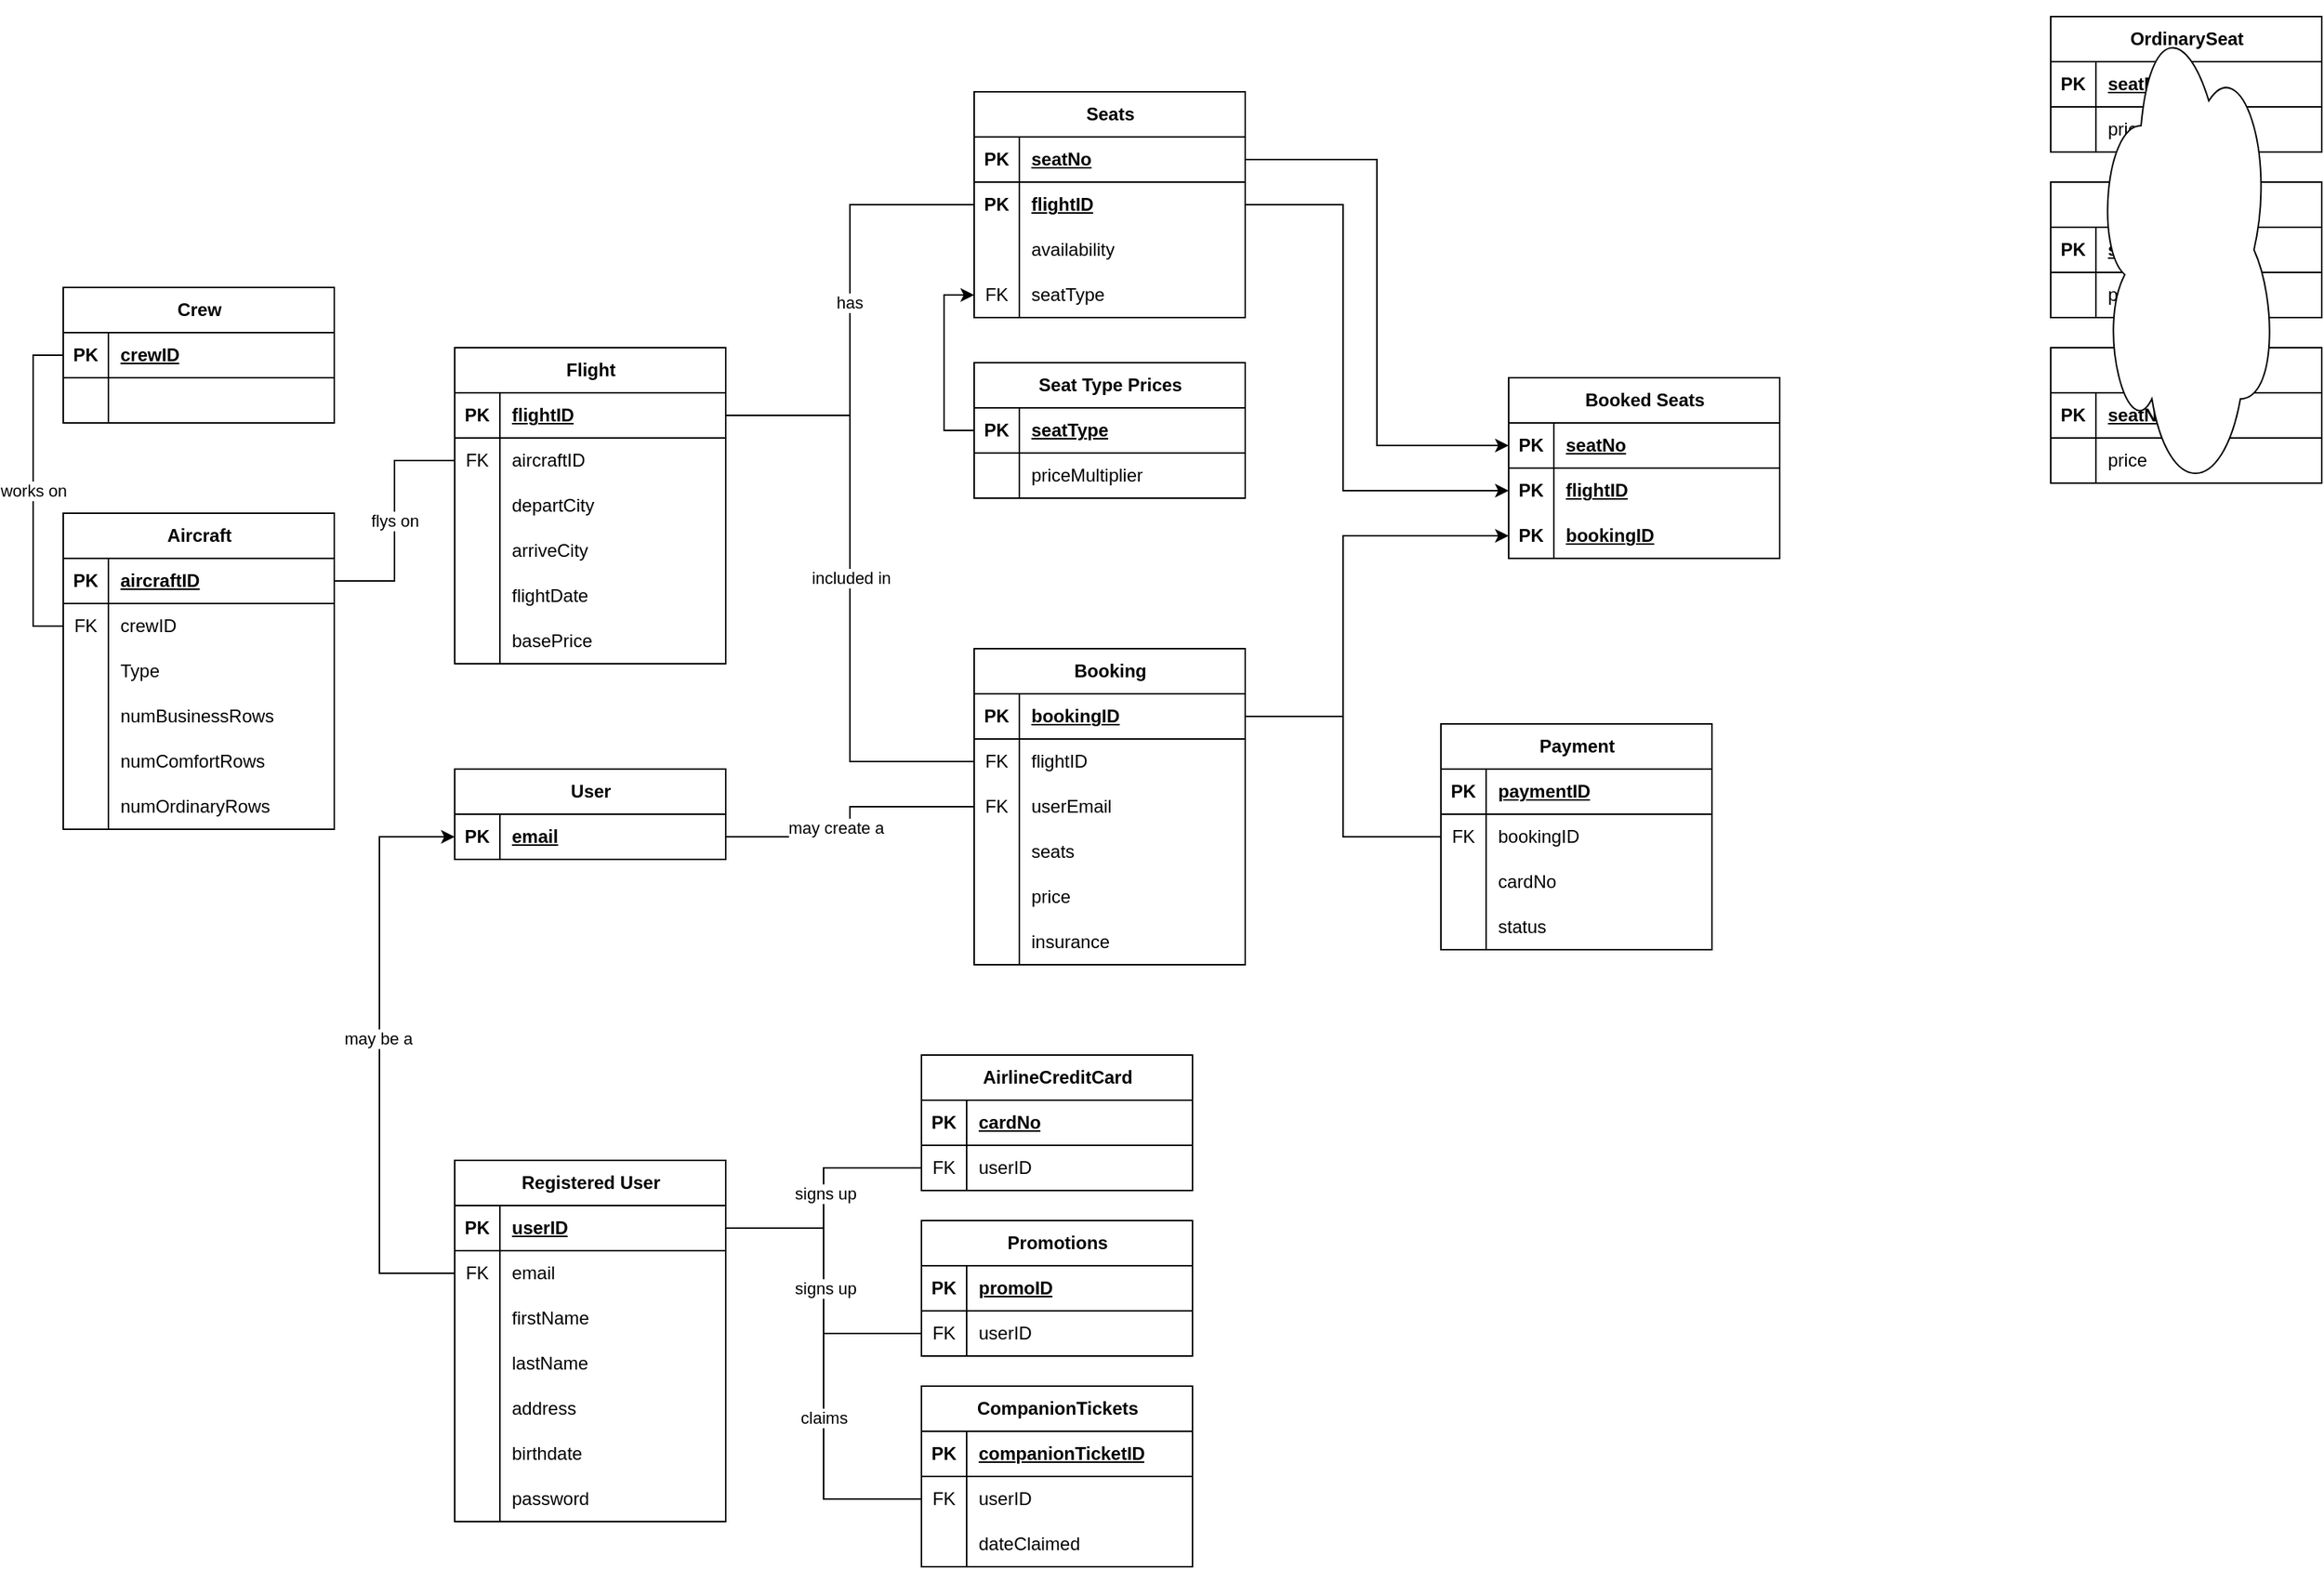 <mxfile version="22.1.2" type="device">
  <diagram name="Page-1" id="eg3Y5GQemXASEwG46M90">
    <mxGraphModel dx="2585" dy="2207" grid="1" gridSize="10" guides="1" tooltips="1" connect="1" arrows="1" fold="1" page="1" pageScale="1" pageWidth="850" pageHeight="1100" math="0" shadow="0">
      <root>
        <mxCell id="0" />
        <mxCell id="1" parent="0" />
        <mxCell id="zrNdy-Q3QrVdSHkrRkGZ-1" value="User" style="shape=table;startSize=30;container=1;collapsible=1;childLayout=tableLayout;fixedRows=1;rowLines=0;fontStyle=1;align=center;resizeLast=1;html=1;" parent="1" vertex="1">
          <mxGeometry x="80" y="180" width="180" height="60" as="geometry" />
        </mxCell>
        <mxCell id="zrNdy-Q3QrVdSHkrRkGZ-2" value="" style="shape=tableRow;horizontal=0;startSize=0;swimlaneHead=0;swimlaneBody=0;fillColor=none;collapsible=0;dropTarget=0;points=[[0,0.5],[1,0.5]];portConstraint=eastwest;top=0;left=0;right=0;bottom=1;" parent="zrNdy-Q3QrVdSHkrRkGZ-1" vertex="1">
          <mxGeometry y="30" width="180" height="30" as="geometry" />
        </mxCell>
        <mxCell id="zrNdy-Q3QrVdSHkrRkGZ-3" value="PK" style="shape=partialRectangle;connectable=0;fillColor=none;top=0;left=0;bottom=0;right=0;fontStyle=1;overflow=hidden;whiteSpace=wrap;html=1;" parent="zrNdy-Q3QrVdSHkrRkGZ-2" vertex="1">
          <mxGeometry width="30" height="30" as="geometry">
            <mxRectangle width="30" height="30" as="alternateBounds" />
          </mxGeometry>
        </mxCell>
        <mxCell id="zrNdy-Q3QrVdSHkrRkGZ-4" value="email" style="shape=partialRectangle;connectable=0;fillColor=none;top=0;left=0;bottom=0;right=0;align=left;spacingLeft=6;fontStyle=5;overflow=hidden;whiteSpace=wrap;html=1;" parent="zrNdy-Q3QrVdSHkrRkGZ-2" vertex="1">
          <mxGeometry x="30" width="150" height="30" as="geometry">
            <mxRectangle width="150" height="30" as="alternateBounds" />
          </mxGeometry>
        </mxCell>
        <mxCell id="zrNdy-Q3QrVdSHkrRkGZ-14" value="Registered User" style="shape=table;startSize=30;container=1;collapsible=1;childLayout=tableLayout;fixedRows=1;rowLines=0;fontStyle=1;align=center;resizeLast=1;html=1;" parent="1" vertex="1">
          <mxGeometry x="80" y="440" width="180" height="240" as="geometry" />
        </mxCell>
        <mxCell id="zrNdy-Q3QrVdSHkrRkGZ-15" value="" style="shape=tableRow;horizontal=0;startSize=0;swimlaneHead=0;swimlaneBody=0;fillColor=none;collapsible=0;dropTarget=0;points=[[0,0.5],[1,0.5]];portConstraint=eastwest;top=0;left=0;right=0;bottom=1;" parent="zrNdy-Q3QrVdSHkrRkGZ-14" vertex="1">
          <mxGeometry y="30" width="180" height="30" as="geometry" />
        </mxCell>
        <mxCell id="zrNdy-Q3QrVdSHkrRkGZ-16" value="PK" style="shape=partialRectangle;connectable=0;fillColor=none;top=0;left=0;bottom=0;right=0;fontStyle=1;overflow=hidden;whiteSpace=wrap;html=1;" parent="zrNdy-Q3QrVdSHkrRkGZ-15" vertex="1">
          <mxGeometry width="30" height="30" as="geometry">
            <mxRectangle width="30" height="30" as="alternateBounds" />
          </mxGeometry>
        </mxCell>
        <mxCell id="zrNdy-Q3QrVdSHkrRkGZ-17" value="userID" style="shape=partialRectangle;connectable=0;fillColor=none;top=0;left=0;bottom=0;right=0;align=left;spacingLeft=6;fontStyle=5;overflow=hidden;whiteSpace=wrap;html=1;" parent="zrNdy-Q3QrVdSHkrRkGZ-15" vertex="1">
          <mxGeometry x="30" width="150" height="30" as="geometry">
            <mxRectangle width="150" height="30" as="alternateBounds" />
          </mxGeometry>
        </mxCell>
        <mxCell id="GFC2JxYRik2CeJahCHrR-6" style="shape=tableRow;horizontal=0;startSize=0;swimlaneHead=0;swimlaneBody=0;fillColor=none;collapsible=0;dropTarget=0;points=[[0,0.5],[1,0.5]];portConstraint=eastwest;top=0;left=0;right=0;bottom=0;" parent="zrNdy-Q3QrVdSHkrRkGZ-14" vertex="1">
          <mxGeometry y="60" width="180" height="30" as="geometry" />
        </mxCell>
        <mxCell id="GFC2JxYRik2CeJahCHrR-7" value="FK" style="shape=partialRectangle;connectable=0;fillColor=none;top=0;left=0;bottom=0;right=0;editable=1;overflow=hidden;whiteSpace=wrap;html=1;" parent="GFC2JxYRik2CeJahCHrR-6" vertex="1">
          <mxGeometry width="30" height="30" as="geometry">
            <mxRectangle width="30" height="30" as="alternateBounds" />
          </mxGeometry>
        </mxCell>
        <mxCell id="GFC2JxYRik2CeJahCHrR-8" value="email" style="shape=partialRectangle;connectable=0;fillColor=none;top=0;left=0;bottom=0;right=0;align=left;spacingLeft=6;overflow=hidden;whiteSpace=wrap;html=1;" parent="GFC2JxYRik2CeJahCHrR-6" vertex="1">
          <mxGeometry x="30" width="150" height="30" as="geometry">
            <mxRectangle width="150" height="30" as="alternateBounds" />
          </mxGeometry>
        </mxCell>
        <mxCell id="zrNdy-Q3QrVdSHkrRkGZ-18" value="" style="shape=tableRow;horizontal=0;startSize=0;swimlaneHead=0;swimlaneBody=0;fillColor=none;collapsible=0;dropTarget=0;points=[[0,0.5],[1,0.5]];portConstraint=eastwest;top=0;left=0;right=0;bottom=0;" parent="zrNdy-Q3QrVdSHkrRkGZ-14" vertex="1">
          <mxGeometry y="90" width="180" height="30" as="geometry" />
        </mxCell>
        <mxCell id="zrNdy-Q3QrVdSHkrRkGZ-19" value="" style="shape=partialRectangle;connectable=0;fillColor=none;top=0;left=0;bottom=0;right=0;editable=1;overflow=hidden;whiteSpace=wrap;html=1;" parent="zrNdy-Q3QrVdSHkrRkGZ-18" vertex="1">
          <mxGeometry width="30" height="30" as="geometry">
            <mxRectangle width="30" height="30" as="alternateBounds" />
          </mxGeometry>
        </mxCell>
        <mxCell id="zrNdy-Q3QrVdSHkrRkGZ-20" value="firstName" style="shape=partialRectangle;connectable=0;fillColor=none;top=0;left=0;bottom=0;right=0;align=left;spacingLeft=6;overflow=hidden;whiteSpace=wrap;html=1;" parent="zrNdy-Q3QrVdSHkrRkGZ-18" vertex="1">
          <mxGeometry x="30" width="150" height="30" as="geometry">
            <mxRectangle width="150" height="30" as="alternateBounds" />
          </mxGeometry>
        </mxCell>
        <mxCell id="zrNdy-Q3QrVdSHkrRkGZ-21" value="" style="shape=tableRow;horizontal=0;startSize=0;swimlaneHead=0;swimlaneBody=0;fillColor=none;collapsible=0;dropTarget=0;points=[[0,0.5],[1,0.5]];portConstraint=eastwest;top=0;left=0;right=0;bottom=0;" parent="zrNdy-Q3QrVdSHkrRkGZ-14" vertex="1">
          <mxGeometry y="120" width="180" height="30" as="geometry" />
        </mxCell>
        <mxCell id="zrNdy-Q3QrVdSHkrRkGZ-22" value="" style="shape=partialRectangle;connectable=0;fillColor=none;top=0;left=0;bottom=0;right=0;editable=1;overflow=hidden;whiteSpace=wrap;html=1;" parent="zrNdy-Q3QrVdSHkrRkGZ-21" vertex="1">
          <mxGeometry width="30" height="30" as="geometry">
            <mxRectangle width="30" height="30" as="alternateBounds" />
          </mxGeometry>
        </mxCell>
        <mxCell id="zrNdy-Q3QrVdSHkrRkGZ-23" value="lastName" style="shape=partialRectangle;connectable=0;fillColor=none;top=0;left=0;bottom=0;right=0;align=left;spacingLeft=6;overflow=hidden;whiteSpace=wrap;html=1;" parent="zrNdy-Q3QrVdSHkrRkGZ-21" vertex="1">
          <mxGeometry x="30" width="150" height="30" as="geometry">
            <mxRectangle width="150" height="30" as="alternateBounds" />
          </mxGeometry>
        </mxCell>
        <mxCell id="zrNdy-Q3QrVdSHkrRkGZ-24" value="" style="shape=tableRow;horizontal=0;startSize=0;swimlaneHead=0;swimlaneBody=0;fillColor=none;collapsible=0;dropTarget=0;points=[[0,0.5],[1,0.5]];portConstraint=eastwest;top=0;left=0;right=0;bottom=0;" parent="zrNdy-Q3QrVdSHkrRkGZ-14" vertex="1">
          <mxGeometry y="150" width="180" height="30" as="geometry" />
        </mxCell>
        <mxCell id="zrNdy-Q3QrVdSHkrRkGZ-25" value="" style="shape=partialRectangle;connectable=0;fillColor=none;top=0;left=0;bottom=0;right=0;editable=1;overflow=hidden;whiteSpace=wrap;html=1;" parent="zrNdy-Q3QrVdSHkrRkGZ-24" vertex="1">
          <mxGeometry width="30" height="30" as="geometry">
            <mxRectangle width="30" height="30" as="alternateBounds" />
          </mxGeometry>
        </mxCell>
        <mxCell id="zrNdy-Q3QrVdSHkrRkGZ-26" value="address" style="shape=partialRectangle;connectable=0;fillColor=none;top=0;left=0;bottom=0;right=0;align=left;spacingLeft=6;overflow=hidden;whiteSpace=wrap;html=1;" parent="zrNdy-Q3QrVdSHkrRkGZ-24" vertex="1">
          <mxGeometry x="30" width="150" height="30" as="geometry">
            <mxRectangle width="150" height="30" as="alternateBounds" />
          </mxGeometry>
        </mxCell>
        <mxCell id="zrNdy-Q3QrVdSHkrRkGZ-32" style="shape=tableRow;horizontal=0;startSize=0;swimlaneHead=0;swimlaneBody=0;fillColor=none;collapsible=0;dropTarget=0;points=[[0,0.5],[1,0.5]];portConstraint=eastwest;top=0;left=0;right=0;bottom=0;" parent="zrNdy-Q3QrVdSHkrRkGZ-14" vertex="1">
          <mxGeometry y="180" width="180" height="30" as="geometry" />
        </mxCell>
        <mxCell id="zrNdy-Q3QrVdSHkrRkGZ-33" style="shape=partialRectangle;connectable=0;fillColor=none;top=0;left=0;bottom=0;right=0;editable=1;overflow=hidden;whiteSpace=wrap;html=1;" parent="zrNdy-Q3QrVdSHkrRkGZ-32" vertex="1">
          <mxGeometry width="30" height="30" as="geometry">
            <mxRectangle width="30" height="30" as="alternateBounds" />
          </mxGeometry>
        </mxCell>
        <mxCell id="zrNdy-Q3QrVdSHkrRkGZ-34" value="birthdate" style="shape=partialRectangle;connectable=0;fillColor=none;top=0;left=0;bottom=0;right=0;align=left;spacingLeft=6;overflow=hidden;whiteSpace=wrap;html=1;" parent="zrNdy-Q3QrVdSHkrRkGZ-32" vertex="1">
          <mxGeometry x="30" width="150" height="30" as="geometry">
            <mxRectangle width="150" height="30" as="alternateBounds" />
          </mxGeometry>
        </mxCell>
        <mxCell id="zrNdy-Q3QrVdSHkrRkGZ-35" style="shape=tableRow;horizontal=0;startSize=0;swimlaneHead=0;swimlaneBody=0;fillColor=none;collapsible=0;dropTarget=0;points=[[0,0.5],[1,0.5]];portConstraint=eastwest;top=0;left=0;right=0;bottom=0;" parent="zrNdy-Q3QrVdSHkrRkGZ-14" vertex="1">
          <mxGeometry y="210" width="180" height="30" as="geometry" />
        </mxCell>
        <mxCell id="zrNdy-Q3QrVdSHkrRkGZ-36" style="shape=partialRectangle;connectable=0;fillColor=none;top=0;left=0;bottom=0;right=0;editable=1;overflow=hidden;whiteSpace=wrap;html=1;" parent="zrNdy-Q3QrVdSHkrRkGZ-35" vertex="1">
          <mxGeometry width="30" height="30" as="geometry">
            <mxRectangle width="30" height="30" as="alternateBounds" />
          </mxGeometry>
        </mxCell>
        <mxCell id="zrNdy-Q3QrVdSHkrRkGZ-37" value="password" style="shape=partialRectangle;connectable=0;fillColor=none;top=0;left=0;bottom=0;right=0;align=left;spacingLeft=6;overflow=hidden;whiteSpace=wrap;html=1;" parent="zrNdy-Q3QrVdSHkrRkGZ-35" vertex="1">
          <mxGeometry x="30" width="150" height="30" as="geometry">
            <mxRectangle width="150" height="30" as="alternateBounds" />
          </mxGeometry>
        </mxCell>
        <mxCell id="zrNdy-Q3QrVdSHkrRkGZ-43" value="AirlineCreditCard" style="shape=table;startSize=30;container=1;collapsible=1;childLayout=tableLayout;fixedRows=1;rowLines=0;fontStyle=1;align=center;resizeLast=1;html=1;" parent="1" vertex="1">
          <mxGeometry x="390" y="370" width="180" height="90" as="geometry" />
        </mxCell>
        <mxCell id="zrNdy-Q3QrVdSHkrRkGZ-44" value="" style="shape=tableRow;horizontal=0;startSize=0;swimlaneHead=0;swimlaneBody=0;fillColor=none;collapsible=0;dropTarget=0;points=[[0,0.5],[1,0.5]];portConstraint=eastwest;top=0;left=0;right=0;bottom=1;" parent="zrNdy-Q3QrVdSHkrRkGZ-43" vertex="1">
          <mxGeometry y="30" width="180" height="30" as="geometry" />
        </mxCell>
        <mxCell id="zrNdy-Q3QrVdSHkrRkGZ-45" value="PK" style="shape=partialRectangle;connectable=0;fillColor=none;top=0;left=0;bottom=0;right=0;fontStyle=1;overflow=hidden;whiteSpace=wrap;html=1;" parent="zrNdy-Q3QrVdSHkrRkGZ-44" vertex="1">
          <mxGeometry width="30" height="30" as="geometry">
            <mxRectangle width="30" height="30" as="alternateBounds" />
          </mxGeometry>
        </mxCell>
        <mxCell id="zrNdy-Q3QrVdSHkrRkGZ-46" value="cardNo" style="shape=partialRectangle;connectable=0;fillColor=none;top=0;left=0;bottom=0;right=0;align=left;spacingLeft=6;fontStyle=5;overflow=hidden;whiteSpace=wrap;html=1;" parent="zrNdy-Q3QrVdSHkrRkGZ-44" vertex="1">
          <mxGeometry x="30" width="150" height="30" as="geometry">
            <mxRectangle width="150" height="30" as="alternateBounds" />
          </mxGeometry>
        </mxCell>
        <mxCell id="zrNdy-Q3QrVdSHkrRkGZ-47" value="" style="shape=tableRow;horizontal=0;startSize=0;swimlaneHead=0;swimlaneBody=0;fillColor=none;collapsible=0;dropTarget=0;points=[[0,0.5],[1,0.5]];portConstraint=eastwest;top=0;left=0;right=0;bottom=0;" parent="zrNdy-Q3QrVdSHkrRkGZ-43" vertex="1">
          <mxGeometry y="60" width="180" height="30" as="geometry" />
        </mxCell>
        <mxCell id="zrNdy-Q3QrVdSHkrRkGZ-48" value="FK" style="shape=partialRectangle;connectable=0;fillColor=none;top=0;left=0;bottom=0;right=0;editable=1;overflow=hidden;whiteSpace=wrap;html=1;" parent="zrNdy-Q3QrVdSHkrRkGZ-47" vertex="1">
          <mxGeometry width="30" height="30" as="geometry">
            <mxRectangle width="30" height="30" as="alternateBounds" />
          </mxGeometry>
        </mxCell>
        <mxCell id="zrNdy-Q3QrVdSHkrRkGZ-49" value="userID" style="shape=partialRectangle;connectable=0;fillColor=none;top=0;left=0;bottom=0;right=0;align=left;spacingLeft=6;overflow=hidden;whiteSpace=wrap;html=1;" parent="zrNdy-Q3QrVdSHkrRkGZ-47" vertex="1">
          <mxGeometry x="30" width="150" height="30" as="geometry">
            <mxRectangle width="150" height="30" as="alternateBounds" />
          </mxGeometry>
        </mxCell>
        <mxCell id="zrNdy-Q3QrVdSHkrRkGZ-58" value="Promotions" style="shape=table;startSize=30;container=1;collapsible=1;childLayout=tableLayout;fixedRows=1;rowLines=0;fontStyle=1;align=center;resizeLast=1;html=1;" parent="1" vertex="1">
          <mxGeometry x="390" y="480" width="180" height="90" as="geometry" />
        </mxCell>
        <mxCell id="zrNdy-Q3QrVdSHkrRkGZ-59" value="" style="shape=tableRow;horizontal=0;startSize=0;swimlaneHead=0;swimlaneBody=0;fillColor=none;collapsible=0;dropTarget=0;points=[[0,0.5],[1,0.5]];portConstraint=eastwest;top=0;left=0;right=0;bottom=1;" parent="zrNdy-Q3QrVdSHkrRkGZ-58" vertex="1">
          <mxGeometry y="30" width="180" height="30" as="geometry" />
        </mxCell>
        <mxCell id="zrNdy-Q3QrVdSHkrRkGZ-60" value="PK" style="shape=partialRectangle;connectable=0;fillColor=none;top=0;left=0;bottom=0;right=0;fontStyle=1;overflow=hidden;whiteSpace=wrap;html=1;" parent="zrNdy-Q3QrVdSHkrRkGZ-59" vertex="1">
          <mxGeometry width="30" height="30" as="geometry">
            <mxRectangle width="30" height="30" as="alternateBounds" />
          </mxGeometry>
        </mxCell>
        <mxCell id="zrNdy-Q3QrVdSHkrRkGZ-61" value="promoID" style="shape=partialRectangle;connectable=0;fillColor=none;top=0;left=0;bottom=0;right=0;align=left;spacingLeft=6;fontStyle=5;overflow=hidden;whiteSpace=wrap;html=1;" parent="zrNdy-Q3QrVdSHkrRkGZ-59" vertex="1">
          <mxGeometry x="30" width="150" height="30" as="geometry">
            <mxRectangle width="150" height="30" as="alternateBounds" />
          </mxGeometry>
        </mxCell>
        <mxCell id="zrNdy-Q3QrVdSHkrRkGZ-62" value="" style="shape=tableRow;horizontal=0;startSize=0;swimlaneHead=0;swimlaneBody=0;fillColor=none;collapsible=0;dropTarget=0;points=[[0,0.5],[1,0.5]];portConstraint=eastwest;top=0;left=0;right=0;bottom=0;" parent="zrNdy-Q3QrVdSHkrRkGZ-58" vertex="1">
          <mxGeometry y="60" width="180" height="30" as="geometry" />
        </mxCell>
        <mxCell id="zrNdy-Q3QrVdSHkrRkGZ-63" value="FK" style="shape=partialRectangle;connectable=0;fillColor=none;top=0;left=0;bottom=0;right=0;editable=1;overflow=hidden;whiteSpace=wrap;html=1;" parent="zrNdy-Q3QrVdSHkrRkGZ-62" vertex="1">
          <mxGeometry width="30" height="30" as="geometry">
            <mxRectangle width="30" height="30" as="alternateBounds" />
          </mxGeometry>
        </mxCell>
        <mxCell id="zrNdy-Q3QrVdSHkrRkGZ-64" value="userID" style="shape=partialRectangle;connectable=0;fillColor=none;top=0;left=0;bottom=0;right=0;align=left;spacingLeft=6;overflow=hidden;whiteSpace=wrap;html=1;" parent="zrNdy-Q3QrVdSHkrRkGZ-62" vertex="1">
          <mxGeometry x="30" width="150" height="30" as="geometry">
            <mxRectangle width="150" height="30" as="alternateBounds" />
          </mxGeometry>
        </mxCell>
        <mxCell id="zrNdy-Q3QrVdSHkrRkGZ-67" value="CompanionTickets" style="shape=table;startSize=30;container=1;collapsible=1;childLayout=tableLayout;fixedRows=1;rowLines=0;fontStyle=1;align=center;resizeLast=1;html=1;" parent="1" vertex="1">
          <mxGeometry x="390" y="590" width="180" height="120" as="geometry" />
        </mxCell>
        <mxCell id="zrNdy-Q3QrVdSHkrRkGZ-68" value="" style="shape=tableRow;horizontal=0;startSize=0;swimlaneHead=0;swimlaneBody=0;fillColor=none;collapsible=0;dropTarget=0;points=[[0,0.5],[1,0.5]];portConstraint=eastwest;top=0;left=0;right=0;bottom=1;" parent="zrNdy-Q3QrVdSHkrRkGZ-67" vertex="1">
          <mxGeometry y="30" width="180" height="30" as="geometry" />
        </mxCell>
        <mxCell id="zrNdy-Q3QrVdSHkrRkGZ-69" value="PK" style="shape=partialRectangle;connectable=0;fillColor=none;top=0;left=0;bottom=0;right=0;fontStyle=1;overflow=hidden;whiteSpace=wrap;html=1;" parent="zrNdy-Q3QrVdSHkrRkGZ-68" vertex="1">
          <mxGeometry width="30" height="30" as="geometry">
            <mxRectangle width="30" height="30" as="alternateBounds" />
          </mxGeometry>
        </mxCell>
        <mxCell id="zrNdy-Q3QrVdSHkrRkGZ-70" value="companionTicketID" style="shape=partialRectangle;connectable=0;fillColor=none;top=0;left=0;bottom=0;right=0;align=left;spacingLeft=6;fontStyle=5;overflow=hidden;whiteSpace=wrap;html=1;" parent="zrNdy-Q3QrVdSHkrRkGZ-68" vertex="1">
          <mxGeometry x="30" width="150" height="30" as="geometry">
            <mxRectangle width="150" height="30" as="alternateBounds" />
          </mxGeometry>
        </mxCell>
        <mxCell id="zrNdy-Q3QrVdSHkrRkGZ-71" value="" style="shape=tableRow;horizontal=0;startSize=0;swimlaneHead=0;swimlaneBody=0;fillColor=none;collapsible=0;dropTarget=0;points=[[0,0.5],[1,0.5]];portConstraint=eastwest;top=0;left=0;right=0;bottom=0;" parent="zrNdy-Q3QrVdSHkrRkGZ-67" vertex="1">
          <mxGeometry y="60" width="180" height="30" as="geometry" />
        </mxCell>
        <mxCell id="zrNdy-Q3QrVdSHkrRkGZ-72" value="FK" style="shape=partialRectangle;connectable=0;fillColor=none;top=0;left=0;bottom=0;right=0;editable=1;overflow=hidden;whiteSpace=wrap;html=1;" parent="zrNdy-Q3QrVdSHkrRkGZ-71" vertex="1">
          <mxGeometry width="30" height="30" as="geometry">
            <mxRectangle width="30" height="30" as="alternateBounds" />
          </mxGeometry>
        </mxCell>
        <mxCell id="zrNdy-Q3QrVdSHkrRkGZ-73" value="userID" style="shape=partialRectangle;connectable=0;fillColor=none;top=0;left=0;bottom=0;right=0;align=left;spacingLeft=6;overflow=hidden;whiteSpace=wrap;html=1;" parent="zrNdy-Q3QrVdSHkrRkGZ-71" vertex="1">
          <mxGeometry x="30" width="150" height="30" as="geometry">
            <mxRectangle width="150" height="30" as="alternateBounds" />
          </mxGeometry>
        </mxCell>
        <mxCell id="zrNdy-Q3QrVdSHkrRkGZ-78" style="shape=tableRow;horizontal=0;startSize=0;swimlaneHead=0;swimlaneBody=0;fillColor=none;collapsible=0;dropTarget=0;points=[[0,0.5],[1,0.5]];portConstraint=eastwest;top=0;left=0;right=0;bottom=0;" parent="zrNdy-Q3QrVdSHkrRkGZ-67" vertex="1">
          <mxGeometry y="90" width="180" height="30" as="geometry" />
        </mxCell>
        <mxCell id="zrNdy-Q3QrVdSHkrRkGZ-79" style="shape=partialRectangle;connectable=0;fillColor=none;top=0;left=0;bottom=0;right=0;editable=1;overflow=hidden;whiteSpace=wrap;html=1;" parent="zrNdy-Q3QrVdSHkrRkGZ-78" vertex="1">
          <mxGeometry width="30" height="30" as="geometry">
            <mxRectangle width="30" height="30" as="alternateBounds" />
          </mxGeometry>
        </mxCell>
        <mxCell id="zrNdy-Q3QrVdSHkrRkGZ-80" value="dateClaimed" style="shape=partialRectangle;connectable=0;fillColor=none;top=0;left=0;bottom=0;right=0;align=left;spacingLeft=6;overflow=hidden;whiteSpace=wrap;html=1;" parent="zrNdy-Q3QrVdSHkrRkGZ-78" vertex="1">
          <mxGeometry x="30" width="150" height="30" as="geometry">
            <mxRectangle width="150" height="30" as="alternateBounds" />
          </mxGeometry>
        </mxCell>
        <mxCell id="zrNdy-Q3QrVdSHkrRkGZ-81" value="Booking" style="shape=table;startSize=30;container=1;collapsible=1;childLayout=tableLayout;fixedRows=1;rowLines=0;fontStyle=1;align=center;resizeLast=1;html=1;" parent="1" vertex="1">
          <mxGeometry x="425" y="100" width="180" height="210" as="geometry" />
        </mxCell>
        <mxCell id="zrNdy-Q3QrVdSHkrRkGZ-82" value="" style="shape=tableRow;horizontal=0;startSize=0;swimlaneHead=0;swimlaneBody=0;fillColor=none;collapsible=0;dropTarget=0;points=[[0,0.5],[1,0.5]];portConstraint=eastwest;top=0;left=0;right=0;bottom=1;" parent="zrNdy-Q3QrVdSHkrRkGZ-81" vertex="1">
          <mxGeometry y="30" width="180" height="30" as="geometry" />
        </mxCell>
        <mxCell id="zrNdy-Q3QrVdSHkrRkGZ-83" value="PK" style="shape=partialRectangle;connectable=0;fillColor=none;top=0;left=0;bottom=0;right=0;fontStyle=1;overflow=hidden;whiteSpace=wrap;html=1;" parent="zrNdy-Q3QrVdSHkrRkGZ-82" vertex="1">
          <mxGeometry width="30" height="30" as="geometry">
            <mxRectangle width="30" height="30" as="alternateBounds" />
          </mxGeometry>
        </mxCell>
        <mxCell id="zrNdy-Q3QrVdSHkrRkGZ-84" value="bookingID" style="shape=partialRectangle;connectable=0;fillColor=none;top=0;left=0;bottom=0;right=0;align=left;spacingLeft=6;fontStyle=5;overflow=hidden;whiteSpace=wrap;html=1;" parent="zrNdy-Q3QrVdSHkrRkGZ-82" vertex="1">
          <mxGeometry x="30" width="150" height="30" as="geometry">
            <mxRectangle width="150" height="30" as="alternateBounds" />
          </mxGeometry>
        </mxCell>
        <mxCell id="zrNdy-Q3QrVdSHkrRkGZ-88" value="" style="shape=tableRow;horizontal=0;startSize=0;swimlaneHead=0;swimlaneBody=0;fillColor=none;collapsible=0;dropTarget=0;points=[[0,0.5],[1,0.5]];portConstraint=eastwest;top=0;left=0;right=0;bottom=0;" parent="zrNdy-Q3QrVdSHkrRkGZ-81" vertex="1">
          <mxGeometry y="60" width="180" height="30" as="geometry" />
        </mxCell>
        <mxCell id="zrNdy-Q3QrVdSHkrRkGZ-89" value="FK" style="shape=partialRectangle;connectable=0;fillColor=none;top=0;left=0;bottom=0;right=0;editable=1;overflow=hidden;whiteSpace=wrap;html=1;" parent="zrNdy-Q3QrVdSHkrRkGZ-88" vertex="1">
          <mxGeometry width="30" height="30" as="geometry">
            <mxRectangle width="30" height="30" as="alternateBounds" />
          </mxGeometry>
        </mxCell>
        <mxCell id="zrNdy-Q3QrVdSHkrRkGZ-90" value="flightID" style="shape=partialRectangle;connectable=0;fillColor=none;top=0;left=0;bottom=0;right=0;align=left;spacingLeft=6;overflow=hidden;whiteSpace=wrap;html=1;" parent="zrNdy-Q3QrVdSHkrRkGZ-88" vertex="1">
          <mxGeometry x="30" width="150" height="30" as="geometry">
            <mxRectangle width="150" height="30" as="alternateBounds" />
          </mxGeometry>
        </mxCell>
        <mxCell id="zrNdy-Q3QrVdSHkrRkGZ-91" value="" style="shape=tableRow;horizontal=0;startSize=0;swimlaneHead=0;swimlaneBody=0;fillColor=none;collapsible=0;dropTarget=0;points=[[0,0.5],[1,0.5]];portConstraint=eastwest;top=0;left=0;right=0;bottom=0;" parent="zrNdy-Q3QrVdSHkrRkGZ-81" vertex="1">
          <mxGeometry y="90" width="180" height="30" as="geometry" />
        </mxCell>
        <mxCell id="zrNdy-Q3QrVdSHkrRkGZ-92" value="FK" style="shape=partialRectangle;connectable=0;fillColor=none;top=0;left=0;bottom=0;right=0;editable=1;overflow=hidden;whiteSpace=wrap;html=1;" parent="zrNdy-Q3QrVdSHkrRkGZ-91" vertex="1">
          <mxGeometry width="30" height="30" as="geometry">
            <mxRectangle width="30" height="30" as="alternateBounds" />
          </mxGeometry>
        </mxCell>
        <mxCell id="zrNdy-Q3QrVdSHkrRkGZ-93" value="userEmail" style="shape=partialRectangle;connectable=0;fillColor=none;top=0;left=0;bottom=0;right=0;align=left;spacingLeft=6;overflow=hidden;whiteSpace=wrap;html=1;" parent="zrNdy-Q3QrVdSHkrRkGZ-91" vertex="1">
          <mxGeometry x="30" width="150" height="30" as="geometry">
            <mxRectangle width="150" height="30" as="alternateBounds" />
          </mxGeometry>
        </mxCell>
        <mxCell id="zrNdy-Q3QrVdSHkrRkGZ-228" style="shape=tableRow;horizontal=0;startSize=0;swimlaneHead=0;swimlaneBody=0;fillColor=none;collapsible=0;dropTarget=0;points=[[0,0.5],[1,0.5]];portConstraint=eastwest;top=0;left=0;right=0;bottom=0;" parent="zrNdy-Q3QrVdSHkrRkGZ-81" vertex="1">
          <mxGeometry y="120" width="180" height="30" as="geometry" />
        </mxCell>
        <mxCell id="zrNdy-Q3QrVdSHkrRkGZ-229" style="shape=partialRectangle;connectable=0;fillColor=none;top=0;left=0;bottom=0;right=0;editable=1;overflow=hidden;whiteSpace=wrap;html=1;" parent="zrNdy-Q3QrVdSHkrRkGZ-228" vertex="1">
          <mxGeometry width="30" height="30" as="geometry">
            <mxRectangle width="30" height="30" as="alternateBounds" />
          </mxGeometry>
        </mxCell>
        <mxCell id="zrNdy-Q3QrVdSHkrRkGZ-230" value="seats" style="shape=partialRectangle;connectable=0;fillColor=none;top=0;left=0;bottom=0;right=0;align=left;spacingLeft=6;overflow=hidden;whiteSpace=wrap;html=1;" parent="zrNdy-Q3QrVdSHkrRkGZ-228" vertex="1">
          <mxGeometry x="30" width="150" height="30" as="geometry">
            <mxRectangle width="150" height="30" as="alternateBounds" />
          </mxGeometry>
        </mxCell>
        <mxCell id="zrNdy-Q3QrVdSHkrRkGZ-265" style="shape=tableRow;horizontal=0;startSize=0;swimlaneHead=0;swimlaneBody=0;fillColor=none;collapsible=0;dropTarget=0;points=[[0,0.5],[1,0.5]];portConstraint=eastwest;top=0;left=0;right=0;bottom=0;" parent="zrNdy-Q3QrVdSHkrRkGZ-81" vertex="1">
          <mxGeometry y="150" width="180" height="30" as="geometry" />
        </mxCell>
        <mxCell id="zrNdy-Q3QrVdSHkrRkGZ-266" style="shape=partialRectangle;connectable=0;fillColor=none;top=0;left=0;bottom=0;right=0;editable=1;overflow=hidden;whiteSpace=wrap;html=1;" parent="zrNdy-Q3QrVdSHkrRkGZ-265" vertex="1">
          <mxGeometry width="30" height="30" as="geometry">
            <mxRectangle width="30" height="30" as="alternateBounds" />
          </mxGeometry>
        </mxCell>
        <mxCell id="zrNdy-Q3QrVdSHkrRkGZ-267" value="price" style="shape=partialRectangle;connectable=0;fillColor=none;top=0;left=0;bottom=0;right=0;align=left;spacingLeft=6;overflow=hidden;whiteSpace=wrap;html=1;" parent="zrNdy-Q3QrVdSHkrRkGZ-265" vertex="1">
          <mxGeometry x="30" width="150" height="30" as="geometry">
            <mxRectangle width="150" height="30" as="alternateBounds" />
          </mxGeometry>
        </mxCell>
        <mxCell id="GFC2JxYRik2CeJahCHrR-9" style="shape=tableRow;horizontal=0;startSize=0;swimlaneHead=0;swimlaneBody=0;fillColor=none;collapsible=0;dropTarget=0;points=[[0,0.5],[1,0.5]];portConstraint=eastwest;top=0;left=0;right=0;bottom=0;" parent="zrNdy-Q3QrVdSHkrRkGZ-81" vertex="1">
          <mxGeometry y="180" width="180" height="30" as="geometry" />
        </mxCell>
        <mxCell id="GFC2JxYRik2CeJahCHrR-10" style="shape=partialRectangle;connectable=0;fillColor=none;top=0;left=0;bottom=0;right=0;editable=1;overflow=hidden;whiteSpace=wrap;html=1;" parent="GFC2JxYRik2CeJahCHrR-9" vertex="1">
          <mxGeometry width="30" height="30" as="geometry">
            <mxRectangle width="30" height="30" as="alternateBounds" />
          </mxGeometry>
        </mxCell>
        <mxCell id="GFC2JxYRik2CeJahCHrR-11" value="insurance" style="shape=partialRectangle;connectable=0;fillColor=none;top=0;left=0;bottom=0;right=0;align=left;spacingLeft=6;overflow=hidden;whiteSpace=wrap;html=1;" parent="GFC2JxYRik2CeJahCHrR-9" vertex="1">
          <mxGeometry x="30" width="150" height="30" as="geometry">
            <mxRectangle width="150" height="30" as="alternateBounds" />
          </mxGeometry>
        </mxCell>
        <mxCell id="zrNdy-Q3QrVdSHkrRkGZ-115" value="Flight" style="shape=table;startSize=30;container=1;collapsible=1;childLayout=tableLayout;fixedRows=1;rowLines=0;fontStyle=1;align=center;resizeLast=1;html=1;" parent="1" vertex="1">
          <mxGeometry x="80" y="-100" width="180" height="210" as="geometry" />
        </mxCell>
        <mxCell id="zrNdy-Q3QrVdSHkrRkGZ-116" value="" style="shape=tableRow;horizontal=0;startSize=0;swimlaneHead=0;swimlaneBody=0;fillColor=none;collapsible=0;dropTarget=0;points=[[0,0.5],[1,0.5]];portConstraint=eastwest;top=0;left=0;right=0;bottom=1;" parent="zrNdy-Q3QrVdSHkrRkGZ-115" vertex="1">
          <mxGeometry y="30" width="180" height="30" as="geometry" />
        </mxCell>
        <mxCell id="zrNdy-Q3QrVdSHkrRkGZ-117" value="PK" style="shape=partialRectangle;connectable=0;fillColor=none;top=0;left=0;bottom=0;right=0;fontStyle=1;overflow=hidden;whiteSpace=wrap;html=1;" parent="zrNdy-Q3QrVdSHkrRkGZ-116" vertex="1">
          <mxGeometry width="30" height="30" as="geometry">
            <mxRectangle width="30" height="30" as="alternateBounds" />
          </mxGeometry>
        </mxCell>
        <mxCell id="zrNdy-Q3QrVdSHkrRkGZ-118" value="flightID" style="shape=partialRectangle;connectable=0;fillColor=none;top=0;left=0;bottom=0;right=0;align=left;spacingLeft=6;fontStyle=5;overflow=hidden;whiteSpace=wrap;html=1;" parent="zrNdy-Q3QrVdSHkrRkGZ-116" vertex="1">
          <mxGeometry x="30" width="150" height="30" as="geometry">
            <mxRectangle width="150" height="30" as="alternateBounds" />
          </mxGeometry>
        </mxCell>
        <mxCell id="zrNdy-Q3QrVdSHkrRkGZ-209" style="shape=tableRow;horizontal=0;startSize=0;swimlaneHead=0;swimlaneBody=0;fillColor=none;collapsible=0;dropTarget=0;points=[[0,0.5],[1,0.5]];portConstraint=eastwest;top=0;left=0;right=0;bottom=0;" parent="zrNdy-Q3QrVdSHkrRkGZ-115" vertex="1">
          <mxGeometry y="60" width="180" height="30" as="geometry" />
        </mxCell>
        <mxCell id="zrNdy-Q3QrVdSHkrRkGZ-210" value="FK" style="shape=partialRectangle;connectable=0;fillColor=none;top=0;left=0;bottom=0;right=0;editable=1;overflow=hidden;whiteSpace=wrap;html=1;" parent="zrNdy-Q3QrVdSHkrRkGZ-209" vertex="1">
          <mxGeometry width="30" height="30" as="geometry">
            <mxRectangle width="30" height="30" as="alternateBounds" />
          </mxGeometry>
        </mxCell>
        <mxCell id="zrNdy-Q3QrVdSHkrRkGZ-211" value="aircraftID" style="shape=partialRectangle;connectable=0;fillColor=none;top=0;left=0;bottom=0;right=0;align=left;spacingLeft=6;overflow=hidden;whiteSpace=wrap;html=1;" parent="zrNdy-Q3QrVdSHkrRkGZ-209" vertex="1">
          <mxGeometry x="30" width="150" height="30" as="geometry">
            <mxRectangle width="150" height="30" as="alternateBounds" />
          </mxGeometry>
        </mxCell>
        <mxCell id="zrNdy-Q3QrVdSHkrRkGZ-119" value="" style="shape=tableRow;horizontal=0;startSize=0;swimlaneHead=0;swimlaneBody=0;fillColor=none;collapsible=0;dropTarget=0;points=[[0,0.5],[1,0.5]];portConstraint=eastwest;top=0;left=0;right=0;bottom=0;" parent="zrNdy-Q3QrVdSHkrRkGZ-115" vertex="1">
          <mxGeometry y="90" width="180" height="30" as="geometry" />
        </mxCell>
        <mxCell id="zrNdy-Q3QrVdSHkrRkGZ-120" value="" style="shape=partialRectangle;connectable=0;fillColor=none;top=0;left=0;bottom=0;right=0;editable=1;overflow=hidden;whiteSpace=wrap;html=1;" parent="zrNdy-Q3QrVdSHkrRkGZ-119" vertex="1">
          <mxGeometry width="30" height="30" as="geometry">
            <mxRectangle width="30" height="30" as="alternateBounds" />
          </mxGeometry>
        </mxCell>
        <mxCell id="zrNdy-Q3QrVdSHkrRkGZ-121" value="departCity" style="shape=partialRectangle;connectable=0;fillColor=none;top=0;left=0;bottom=0;right=0;align=left;spacingLeft=6;overflow=hidden;whiteSpace=wrap;html=1;" parent="zrNdy-Q3QrVdSHkrRkGZ-119" vertex="1">
          <mxGeometry x="30" width="150" height="30" as="geometry">
            <mxRectangle width="150" height="30" as="alternateBounds" />
          </mxGeometry>
        </mxCell>
        <mxCell id="zrNdy-Q3QrVdSHkrRkGZ-122" value="" style="shape=tableRow;horizontal=0;startSize=0;swimlaneHead=0;swimlaneBody=0;fillColor=none;collapsible=0;dropTarget=0;points=[[0,0.5],[1,0.5]];portConstraint=eastwest;top=0;left=0;right=0;bottom=0;" parent="zrNdy-Q3QrVdSHkrRkGZ-115" vertex="1">
          <mxGeometry y="120" width="180" height="30" as="geometry" />
        </mxCell>
        <mxCell id="zrNdy-Q3QrVdSHkrRkGZ-123" value="" style="shape=partialRectangle;connectable=0;fillColor=none;top=0;left=0;bottom=0;right=0;editable=1;overflow=hidden;whiteSpace=wrap;html=1;" parent="zrNdy-Q3QrVdSHkrRkGZ-122" vertex="1">
          <mxGeometry width="30" height="30" as="geometry">
            <mxRectangle width="30" height="30" as="alternateBounds" />
          </mxGeometry>
        </mxCell>
        <mxCell id="zrNdy-Q3QrVdSHkrRkGZ-124" value="arriveCity" style="shape=partialRectangle;connectable=0;fillColor=none;top=0;left=0;bottom=0;right=0;align=left;spacingLeft=6;overflow=hidden;whiteSpace=wrap;html=1;" parent="zrNdy-Q3QrVdSHkrRkGZ-122" vertex="1">
          <mxGeometry x="30" width="150" height="30" as="geometry">
            <mxRectangle width="150" height="30" as="alternateBounds" />
          </mxGeometry>
        </mxCell>
        <mxCell id="zrNdy-Q3QrVdSHkrRkGZ-125" value="" style="shape=tableRow;horizontal=0;startSize=0;swimlaneHead=0;swimlaneBody=0;fillColor=none;collapsible=0;dropTarget=0;points=[[0,0.5],[1,0.5]];portConstraint=eastwest;top=0;left=0;right=0;bottom=0;" parent="zrNdy-Q3QrVdSHkrRkGZ-115" vertex="1">
          <mxGeometry y="150" width="180" height="30" as="geometry" />
        </mxCell>
        <mxCell id="zrNdy-Q3QrVdSHkrRkGZ-126" value="" style="shape=partialRectangle;connectable=0;fillColor=none;top=0;left=0;bottom=0;right=0;editable=1;overflow=hidden;whiteSpace=wrap;html=1;" parent="zrNdy-Q3QrVdSHkrRkGZ-125" vertex="1">
          <mxGeometry width="30" height="30" as="geometry">
            <mxRectangle width="30" height="30" as="alternateBounds" />
          </mxGeometry>
        </mxCell>
        <mxCell id="zrNdy-Q3QrVdSHkrRkGZ-127" value="flightDate" style="shape=partialRectangle;connectable=0;fillColor=none;top=0;left=0;bottom=0;right=0;align=left;spacingLeft=6;overflow=hidden;whiteSpace=wrap;html=1;" parent="zrNdy-Q3QrVdSHkrRkGZ-125" vertex="1">
          <mxGeometry x="30" width="150" height="30" as="geometry">
            <mxRectangle width="150" height="30" as="alternateBounds" />
          </mxGeometry>
        </mxCell>
        <mxCell id="FfaJ7AqfKiuc13uA9t67-10" style="shape=tableRow;horizontal=0;startSize=0;swimlaneHead=0;swimlaneBody=0;fillColor=none;collapsible=0;dropTarget=0;points=[[0,0.5],[1,0.5]];portConstraint=eastwest;top=0;left=0;right=0;bottom=0;" vertex="1" parent="zrNdy-Q3QrVdSHkrRkGZ-115">
          <mxGeometry y="180" width="180" height="30" as="geometry" />
        </mxCell>
        <mxCell id="FfaJ7AqfKiuc13uA9t67-11" style="shape=partialRectangle;connectable=0;fillColor=none;top=0;left=0;bottom=0;right=0;editable=1;overflow=hidden;whiteSpace=wrap;html=1;" vertex="1" parent="FfaJ7AqfKiuc13uA9t67-10">
          <mxGeometry width="30" height="30" as="geometry">
            <mxRectangle width="30" height="30" as="alternateBounds" />
          </mxGeometry>
        </mxCell>
        <mxCell id="FfaJ7AqfKiuc13uA9t67-12" value="basePrice" style="shape=partialRectangle;connectable=0;fillColor=none;top=0;left=0;bottom=0;right=0;align=left;spacingLeft=6;overflow=hidden;whiteSpace=wrap;html=1;" vertex="1" parent="FfaJ7AqfKiuc13uA9t67-10">
          <mxGeometry x="30" width="150" height="30" as="geometry">
            <mxRectangle width="150" height="30" as="alternateBounds" />
          </mxGeometry>
        </mxCell>
        <mxCell id="zrNdy-Q3QrVdSHkrRkGZ-128" value="Seats" style="shape=table;startSize=30;container=1;collapsible=1;childLayout=tableLayout;fixedRows=1;rowLines=0;fontStyle=1;align=center;resizeLast=1;html=1;" parent="1" vertex="1">
          <mxGeometry x="425" y="-270" width="180" height="150" as="geometry" />
        </mxCell>
        <mxCell id="zrNdy-Q3QrVdSHkrRkGZ-129" value="" style="shape=tableRow;horizontal=0;startSize=0;swimlaneHead=0;swimlaneBody=0;fillColor=none;collapsible=0;dropTarget=0;points=[[0,0.5],[1,0.5]];portConstraint=eastwest;top=0;left=0;right=0;bottom=1;" parent="zrNdy-Q3QrVdSHkrRkGZ-128" vertex="1">
          <mxGeometry y="30" width="180" height="30" as="geometry" />
        </mxCell>
        <mxCell id="zrNdy-Q3QrVdSHkrRkGZ-130" value="PK" style="shape=partialRectangle;connectable=0;fillColor=none;top=0;left=0;bottom=0;right=0;fontStyle=1;overflow=hidden;whiteSpace=wrap;html=1;" parent="zrNdy-Q3QrVdSHkrRkGZ-129" vertex="1">
          <mxGeometry width="30" height="30" as="geometry">
            <mxRectangle width="30" height="30" as="alternateBounds" />
          </mxGeometry>
        </mxCell>
        <mxCell id="zrNdy-Q3QrVdSHkrRkGZ-131" value="seatNo" style="shape=partialRectangle;connectable=0;fillColor=none;top=0;left=0;bottom=0;right=0;align=left;spacingLeft=6;fontStyle=5;overflow=hidden;whiteSpace=wrap;html=1;" parent="zrNdy-Q3QrVdSHkrRkGZ-129" vertex="1">
          <mxGeometry x="30" width="150" height="30" as="geometry">
            <mxRectangle width="150" height="30" as="alternateBounds" />
          </mxGeometry>
        </mxCell>
        <mxCell id="zrNdy-Q3QrVdSHkrRkGZ-132" value="" style="shape=tableRow;horizontal=0;startSize=0;swimlaneHead=0;swimlaneBody=0;fillColor=none;collapsible=0;dropTarget=0;points=[[0,0.5],[1,0.5]];portConstraint=eastwest;top=0;left=0;right=0;bottom=0;" parent="zrNdy-Q3QrVdSHkrRkGZ-128" vertex="1">
          <mxGeometry y="60" width="180" height="30" as="geometry" />
        </mxCell>
        <mxCell id="zrNdy-Q3QrVdSHkrRkGZ-133" value="PK" style="shape=partialRectangle;connectable=0;fillColor=none;top=0;left=0;bottom=0;right=0;editable=1;overflow=hidden;whiteSpace=wrap;html=1;fontStyle=1" parent="zrNdy-Q3QrVdSHkrRkGZ-132" vertex="1">
          <mxGeometry width="30" height="30" as="geometry">
            <mxRectangle width="30" height="30" as="alternateBounds" />
          </mxGeometry>
        </mxCell>
        <mxCell id="zrNdy-Q3QrVdSHkrRkGZ-134" value="&lt;u&gt;flightID&lt;/u&gt;" style="shape=partialRectangle;connectable=0;fillColor=none;top=0;left=0;bottom=0;right=0;align=left;spacingLeft=6;overflow=hidden;whiteSpace=wrap;html=1;fontStyle=1" parent="zrNdy-Q3QrVdSHkrRkGZ-132" vertex="1">
          <mxGeometry x="30" width="150" height="30" as="geometry">
            <mxRectangle width="150" height="30" as="alternateBounds" />
          </mxGeometry>
        </mxCell>
        <mxCell id="zrNdy-Q3QrVdSHkrRkGZ-237" style="shape=tableRow;horizontal=0;startSize=0;swimlaneHead=0;swimlaneBody=0;fillColor=none;collapsible=0;dropTarget=0;points=[[0,0.5],[1,0.5]];portConstraint=eastwest;top=0;left=0;right=0;bottom=0;" parent="zrNdy-Q3QrVdSHkrRkGZ-128" vertex="1">
          <mxGeometry y="90" width="180" height="30" as="geometry" />
        </mxCell>
        <mxCell id="zrNdy-Q3QrVdSHkrRkGZ-238" style="shape=partialRectangle;connectable=0;fillColor=none;top=0;left=0;bottom=0;right=0;editable=1;overflow=hidden;whiteSpace=wrap;html=1;" parent="zrNdy-Q3QrVdSHkrRkGZ-237" vertex="1">
          <mxGeometry width="30" height="30" as="geometry">
            <mxRectangle width="30" height="30" as="alternateBounds" />
          </mxGeometry>
        </mxCell>
        <mxCell id="zrNdy-Q3QrVdSHkrRkGZ-239" value="availability" style="shape=partialRectangle;connectable=0;fillColor=none;top=0;left=0;bottom=0;right=0;align=left;spacingLeft=6;overflow=hidden;whiteSpace=wrap;html=1;" parent="zrNdy-Q3QrVdSHkrRkGZ-237" vertex="1">
          <mxGeometry x="30" width="150" height="30" as="geometry">
            <mxRectangle width="150" height="30" as="alternateBounds" />
          </mxGeometry>
        </mxCell>
        <mxCell id="GFC2JxYRik2CeJahCHrR-14" style="shape=tableRow;horizontal=0;startSize=0;swimlaneHead=0;swimlaneBody=0;fillColor=none;collapsible=0;dropTarget=0;points=[[0,0.5],[1,0.5]];portConstraint=eastwest;top=0;left=0;right=0;bottom=0;" parent="zrNdy-Q3QrVdSHkrRkGZ-128" vertex="1">
          <mxGeometry y="120" width="180" height="30" as="geometry" />
        </mxCell>
        <mxCell id="GFC2JxYRik2CeJahCHrR-15" value="FK" style="shape=partialRectangle;connectable=0;fillColor=none;top=0;left=0;bottom=0;right=0;editable=1;overflow=hidden;whiteSpace=wrap;html=1;" parent="GFC2JxYRik2CeJahCHrR-14" vertex="1">
          <mxGeometry width="30" height="30" as="geometry">
            <mxRectangle width="30" height="30" as="alternateBounds" />
          </mxGeometry>
        </mxCell>
        <mxCell id="GFC2JxYRik2CeJahCHrR-16" value="seatType" style="shape=partialRectangle;connectable=0;fillColor=none;top=0;left=0;bottom=0;right=0;align=left;spacingLeft=6;overflow=hidden;whiteSpace=wrap;html=1;" parent="GFC2JxYRik2CeJahCHrR-14" vertex="1">
          <mxGeometry x="30" width="150" height="30" as="geometry">
            <mxRectangle width="150" height="30" as="alternateBounds" />
          </mxGeometry>
        </mxCell>
        <mxCell id="zrNdy-Q3QrVdSHkrRkGZ-141" value="OrdinarySeat" style="shape=table;startSize=30;container=1;collapsible=1;childLayout=tableLayout;fixedRows=1;rowLines=0;fontStyle=1;align=center;resizeLast=1;html=1;" parent="1" vertex="1">
          <mxGeometry x="1140" y="-320" width="180" height="90" as="geometry" />
        </mxCell>
        <mxCell id="zrNdy-Q3QrVdSHkrRkGZ-142" value="" style="shape=tableRow;horizontal=0;startSize=0;swimlaneHead=0;swimlaneBody=0;fillColor=none;collapsible=0;dropTarget=0;points=[[0,0.5],[1,0.5]];portConstraint=eastwest;top=0;left=0;right=0;bottom=1;" parent="zrNdy-Q3QrVdSHkrRkGZ-141" vertex="1">
          <mxGeometry y="30" width="180" height="30" as="geometry" />
        </mxCell>
        <mxCell id="zrNdy-Q3QrVdSHkrRkGZ-143" value="PK" style="shape=partialRectangle;connectable=0;fillColor=none;top=0;left=0;bottom=0;right=0;fontStyle=1;overflow=hidden;whiteSpace=wrap;html=1;" parent="zrNdy-Q3QrVdSHkrRkGZ-142" vertex="1">
          <mxGeometry width="30" height="30" as="geometry">
            <mxRectangle width="30" height="30" as="alternateBounds" />
          </mxGeometry>
        </mxCell>
        <mxCell id="zrNdy-Q3QrVdSHkrRkGZ-144" value="seatNO" style="shape=partialRectangle;connectable=0;fillColor=none;top=0;left=0;bottom=0;right=0;align=left;spacingLeft=6;fontStyle=5;overflow=hidden;whiteSpace=wrap;html=1;" parent="zrNdy-Q3QrVdSHkrRkGZ-142" vertex="1">
          <mxGeometry x="30" width="150" height="30" as="geometry">
            <mxRectangle width="150" height="30" as="alternateBounds" />
          </mxGeometry>
        </mxCell>
        <mxCell id="zrNdy-Q3QrVdSHkrRkGZ-145" value="" style="shape=tableRow;horizontal=0;startSize=0;swimlaneHead=0;swimlaneBody=0;fillColor=none;collapsible=0;dropTarget=0;points=[[0,0.5],[1,0.5]];portConstraint=eastwest;top=0;left=0;right=0;bottom=0;" parent="zrNdy-Q3QrVdSHkrRkGZ-141" vertex="1">
          <mxGeometry y="60" width="180" height="30" as="geometry" />
        </mxCell>
        <mxCell id="zrNdy-Q3QrVdSHkrRkGZ-146" value="" style="shape=partialRectangle;connectable=0;fillColor=none;top=0;left=0;bottom=0;right=0;editable=1;overflow=hidden;whiteSpace=wrap;html=1;" parent="zrNdy-Q3QrVdSHkrRkGZ-145" vertex="1">
          <mxGeometry width="30" height="30" as="geometry">
            <mxRectangle width="30" height="30" as="alternateBounds" />
          </mxGeometry>
        </mxCell>
        <mxCell id="zrNdy-Q3QrVdSHkrRkGZ-147" value="price" style="shape=partialRectangle;connectable=0;fillColor=none;top=0;left=0;bottom=0;right=0;align=left;spacingLeft=6;overflow=hidden;whiteSpace=wrap;html=1;" parent="zrNdy-Q3QrVdSHkrRkGZ-145" vertex="1">
          <mxGeometry x="30" width="150" height="30" as="geometry">
            <mxRectangle width="150" height="30" as="alternateBounds" />
          </mxGeometry>
        </mxCell>
        <mxCell id="zrNdy-Q3QrVdSHkrRkGZ-167" value="Aircraft" style="shape=table;startSize=30;container=1;collapsible=1;childLayout=tableLayout;fixedRows=1;rowLines=0;fontStyle=1;align=center;resizeLast=1;html=1;" parent="1" vertex="1">
          <mxGeometry x="-180" y="10" width="180" height="210" as="geometry" />
        </mxCell>
        <mxCell id="zrNdy-Q3QrVdSHkrRkGZ-168" value="" style="shape=tableRow;horizontal=0;startSize=0;swimlaneHead=0;swimlaneBody=0;fillColor=none;collapsible=0;dropTarget=0;points=[[0,0.5],[1,0.5]];portConstraint=eastwest;top=0;left=0;right=0;bottom=1;" parent="zrNdy-Q3QrVdSHkrRkGZ-167" vertex="1">
          <mxGeometry y="30" width="180" height="30" as="geometry" />
        </mxCell>
        <mxCell id="zrNdy-Q3QrVdSHkrRkGZ-169" value="PK" style="shape=partialRectangle;connectable=0;fillColor=none;top=0;left=0;bottom=0;right=0;fontStyle=1;overflow=hidden;whiteSpace=wrap;html=1;" parent="zrNdy-Q3QrVdSHkrRkGZ-168" vertex="1">
          <mxGeometry width="30" height="30" as="geometry">
            <mxRectangle width="30" height="30" as="alternateBounds" />
          </mxGeometry>
        </mxCell>
        <mxCell id="zrNdy-Q3QrVdSHkrRkGZ-170" value="aircraftID" style="shape=partialRectangle;connectable=0;fillColor=none;top=0;left=0;bottom=0;right=0;align=left;spacingLeft=6;fontStyle=5;overflow=hidden;whiteSpace=wrap;html=1;" parent="zrNdy-Q3QrVdSHkrRkGZ-168" vertex="1">
          <mxGeometry x="30" width="150" height="30" as="geometry">
            <mxRectangle width="150" height="30" as="alternateBounds" />
          </mxGeometry>
        </mxCell>
        <mxCell id="zrNdy-Q3QrVdSHkrRkGZ-213" style="shape=tableRow;horizontal=0;startSize=0;swimlaneHead=0;swimlaneBody=0;fillColor=none;collapsible=0;dropTarget=0;points=[[0,0.5],[1,0.5]];portConstraint=eastwest;top=0;left=0;right=0;bottom=0;" parent="zrNdy-Q3QrVdSHkrRkGZ-167" vertex="1">
          <mxGeometry y="60" width="180" height="30" as="geometry" />
        </mxCell>
        <mxCell id="zrNdy-Q3QrVdSHkrRkGZ-214" value="FK" style="shape=partialRectangle;connectable=0;fillColor=none;top=0;left=0;bottom=0;right=0;editable=1;overflow=hidden;whiteSpace=wrap;html=1;" parent="zrNdy-Q3QrVdSHkrRkGZ-213" vertex="1">
          <mxGeometry width="30" height="30" as="geometry">
            <mxRectangle width="30" height="30" as="alternateBounds" />
          </mxGeometry>
        </mxCell>
        <mxCell id="zrNdy-Q3QrVdSHkrRkGZ-215" value="crewID" style="shape=partialRectangle;connectable=0;fillColor=none;top=0;left=0;bottom=0;right=0;align=left;spacingLeft=6;overflow=hidden;whiteSpace=wrap;html=1;" parent="zrNdy-Q3QrVdSHkrRkGZ-213" vertex="1">
          <mxGeometry x="30" width="150" height="30" as="geometry">
            <mxRectangle width="150" height="30" as="alternateBounds" />
          </mxGeometry>
        </mxCell>
        <mxCell id="zrNdy-Q3QrVdSHkrRkGZ-171" value="" style="shape=tableRow;horizontal=0;startSize=0;swimlaneHead=0;swimlaneBody=0;fillColor=none;collapsible=0;dropTarget=0;points=[[0,0.5],[1,0.5]];portConstraint=eastwest;top=0;left=0;right=0;bottom=0;" parent="zrNdy-Q3QrVdSHkrRkGZ-167" vertex="1">
          <mxGeometry y="90" width="180" height="30" as="geometry" />
        </mxCell>
        <mxCell id="zrNdy-Q3QrVdSHkrRkGZ-172" value="" style="shape=partialRectangle;connectable=0;fillColor=none;top=0;left=0;bottom=0;right=0;editable=1;overflow=hidden;whiteSpace=wrap;html=1;" parent="zrNdy-Q3QrVdSHkrRkGZ-171" vertex="1">
          <mxGeometry width="30" height="30" as="geometry">
            <mxRectangle width="30" height="30" as="alternateBounds" />
          </mxGeometry>
        </mxCell>
        <mxCell id="zrNdy-Q3QrVdSHkrRkGZ-173" value="Type" style="shape=partialRectangle;connectable=0;fillColor=none;top=0;left=0;bottom=0;right=0;align=left;spacingLeft=6;overflow=hidden;whiteSpace=wrap;html=1;" parent="zrNdy-Q3QrVdSHkrRkGZ-171" vertex="1">
          <mxGeometry x="30" width="150" height="30" as="geometry">
            <mxRectangle width="150" height="30" as="alternateBounds" />
          </mxGeometry>
        </mxCell>
        <mxCell id="FfaJ7AqfKiuc13uA9t67-1" style="shape=tableRow;horizontal=0;startSize=0;swimlaneHead=0;swimlaneBody=0;fillColor=none;collapsible=0;dropTarget=0;points=[[0,0.5],[1,0.5]];portConstraint=eastwest;top=0;left=0;right=0;bottom=0;" vertex="1" parent="zrNdy-Q3QrVdSHkrRkGZ-167">
          <mxGeometry y="120" width="180" height="30" as="geometry" />
        </mxCell>
        <mxCell id="FfaJ7AqfKiuc13uA9t67-2" style="shape=partialRectangle;connectable=0;fillColor=none;top=0;left=0;bottom=0;right=0;editable=1;overflow=hidden;whiteSpace=wrap;html=1;" vertex="1" parent="FfaJ7AqfKiuc13uA9t67-1">
          <mxGeometry width="30" height="30" as="geometry">
            <mxRectangle width="30" height="30" as="alternateBounds" />
          </mxGeometry>
        </mxCell>
        <mxCell id="FfaJ7AqfKiuc13uA9t67-3" value="numBusinessRows" style="shape=partialRectangle;connectable=0;fillColor=none;top=0;left=0;bottom=0;right=0;align=left;spacingLeft=6;overflow=hidden;whiteSpace=wrap;html=1;" vertex="1" parent="FfaJ7AqfKiuc13uA9t67-1">
          <mxGeometry x="30" width="150" height="30" as="geometry">
            <mxRectangle width="150" height="30" as="alternateBounds" />
          </mxGeometry>
        </mxCell>
        <mxCell id="FfaJ7AqfKiuc13uA9t67-4" style="shape=tableRow;horizontal=0;startSize=0;swimlaneHead=0;swimlaneBody=0;fillColor=none;collapsible=0;dropTarget=0;points=[[0,0.5],[1,0.5]];portConstraint=eastwest;top=0;left=0;right=0;bottom=0;" vertex="1" parent="zrNdy-Q3QrVdSHkrRkGZ-167">
          <mxGeometry y="150" width="180" height="30" as="geometry" />
        </mxCell>
        <mxCell id="FfaJ7AqfKiuc13uA9t67-5" style="shape=partialRectangle;connectable=0;fillColor=none;top=0;left=0;bottom=0;right=0;editable=1;overflow=hidden;whiteSpace=wrap;html=1;" vertex="1" parent="FfaJ7AqfKiuc13uA9t67-4">
          <mxGeometry width="30" height="30" as="geometry">
            <mxRectangle width="30" height="30" as="alternateBounds" />
          </mxGeometry>
        </mxCell>
        <mxCell id="FfaJ7AqfKiuc13uA9t67-6" value="numComfortRows" style="shape=partialRectangle;connectable=0;fillColor=none;top=0;left=0;bottom=0;right=0;align=left;spacingLeft=6;overflow=hidden;whiteSpace=wrap;html=1;" vertex="1" parent="FfaJ7AqfKiuc13uA9t67-4">
          <mxGeometry x="30" width="150" height="30" as="geometry">
            <mxRectangle width="150" height="30" as="alternateBounds" />
          </mxGeometry>
        </mxCell>
        <mxCell id="FfaJ7AqfKiuc13uA9t67-7" style="shape=tableRow;horizontal=0;startSize=0;swimlaneHead=0;swimlaneBody=0;fillColor=none;collapsible=0;dropTarget=0;points=[[0,0.5],[1,0.5]];portConstraint=eastwest;top=0;left=0;right=0;bottom=0;" vertex="1" parent="zrNdy-Q3QrVdSHkrRkGZ-167">
          <mxGeometry y="180" width="180" height="30" as="geometry" />
        </mxCell>
        <mxCell id="FfaJ7AqfKiuc13uA9t67-8" style="shape=partialRectangle;connectable=0;fillColor=none;top=0;left=0;bottom=0;right=0;editable=1;overflow=hidden;whiteSpace=wrap;html=1;" vertex="1" parent="FfaJ7AqfKiuc13uA9t67-7">
          <mxGeometry width="30" height="30" as="geometry">
            <mxRectangle width="30" height="30" as="alternateBounds" />
          </mxGeometry>
        </mxCell>
        <mxCell id="FfaJ7AqfKiuc13uA9t67-9" value="numOrdinaryRows" style="shape=partialRectangle;connectable=0;fillColor=none;top=0;left=0;bottom=0;right=0;align=left;spacingLeft=6;overflow=hidden;whiteSpace=wrap;html=1;" vertex="1" parent="FfaJ7AqfKiuc13uA9t67-7">
          <mxGeometry x="30" width="150" height="30" as="geometry">
            <mxRectangle width="150" height="30" as="alternateBounds" />
          </mxGeometry>
        </mxCell>
        <mxCell id="zrNdy-Q3QrVdSHkrRkGZ-194" style="edgeStyle=orthogonalEdgeStyle;rounded=0;orthogonalLoop=1;jettySize=auto;html=1;entryX=0;entryY=0.5;entryDx=0;entryDy=0;endArrow=none;endFill=0;" parent="1" source="zrNdy-Q3QrVdSHkrRkGZ-15" target="zrNdy-Q3QrVdSHkrRkGZ-47" edge="1">
          <mxGeometry relative="1" as="geometry" />
        </mxCell>
        <mxCell id="zrNdy-Q3QrVdSHkrRkGZ-197" value="signs up" style="edgeLabel;html=1;align=center;verticalAlign=middle;resizable=0;points=[];" parent="zrNdy-Q3QrVdSHkrRkGZ-194" vertex="1" connectable="0">
          <mxGeometry x="0.038" y="-1" relative="1" as="geometry">
            <mxPoint as="offset" />
          </mxGeometry>
        </mxCell>
        <mxCell id="zrNdy-Q3QrVdSHkrRkGZ-195" style="edgeStyle=orthogonalEdgeStyle;rounded=0;orthogonalLoop=1;jettySize=auto;html=1;entryX=0;entryY=0.5;entryDx=0;entryDy=0;endArrow=none;endFill=0;" parent="1" source="zrNdy-Q3QrVdSHkrRkGZ-15" target="zrNdy-Q3QrVdSHkrRkGZ-62" edge="1">
          <mxGeometry relative="1" as="geometry" />
        </mxCell>
        <mxCell id="zrNdy-Q3QrVdSHkrRkGZ-196" style="edgeStyle=orthogonalEdgeStyle;rounded=0;orthogonalLoop=1;jettySize=auto;html=1;entryX=0;entryY=0.5;entryDx=0;entryDy=0;endArrow=none;endFill=0;" parent="1" source="zrNdy-Q3QrVdSHkrRkGZ-15" target="zrNdy-Q3QrVdSHkrRkGZ-71" edge="1">
          <mxGeometry relative="1" as="geometry" />
        </mxCell>
        <mxCell id="zrNdy-Q3QrVdSHkrRkGZ-198" value="signs up" style="edgeLabel;html=1;align=center;verticalAlign=middle;resizable=0;points=[];" parent="zrNdy-Q3QrVdSHkrRkGZ-196" vertex="1" connectable="0">
          <mxGeometry x="-0.322" y="1" relative="1" as="geometry">
            <mxPoint as="offset" />
          </mxGeometry>
        </mxCell>
        <mxCell id="zrNdy-Q3QrVdSHkrRkGZ-199" value="claims" style="edgeLabel;html=1;align=center;verticalAlign=middle;resizable=0;points=[];" parent="zrNdy-Q3QrVdSHkrRkGZ-196" vertex="1" connectable="0">
          <mxGeometry x="0.228" relative="1" as="geometry">
            <mxPoint as="offset" />
          </mxGeometry>
        </mxCell>
        <mxCell id="zrNdy-Q3QrVdSHkrRkGZ-204" style="edgeStyle=orthogonalEdgeStyle;rounded=0;orthogonalLoop=1;jettySize=auto;html=1;entryX=0;entryY=0.5;entryDx=0;entryDy=0;endArrow=none;endFill=0;" parent="1" source="zrNdy-Q3QrVdSHkrRkGZ-2" target="zrNdy-Q3QrVdSHkrRkGZ-91" edge="1">
          <mxGeometry relative="1" as="geometry" />
        </mxCell>
        <mxCell id="zrNdy-Q3QrVdSHkrRkGZ-233" value="may create a" style="edgeLabel;html=1;align=center;verticalAlign=middle;resizable=0;points=[];" parent="zrNdy-Q3QrVdSHkrRkGZ-204" vertex="1" connectable="0">
          <mxGeometry x="-0.213" y="6" relative="1" as="geometry">
            <mxPoint as="offset" />
          </mxGeometry>
        </mxCell>
        <mxCell id="zrNdy-Q3QrVdSHkrRkGZ-212" value="flys on" style="edgeStyle=orthogonalEdgeStyle;rounded=0;orthogonalLoop=1;jettySize=auto;html=1;entryX=0;entryY=0.5;entryDx=0;entryDy=0;endArrow=none;endFill=0;" parent="1" source="zrNdy-Q3QrVdSHkrRkGZ-168" target="zrNdy-Q3QrVdSHkrRkGZ-209" edge="1">
          <mxGeometry relative="1" as="geometry" />
        </mxCell>
        <mxCell id="zrNdy-Q3QrVdSHkrRkGZ-216" value="Crew" style="shape=table;startSize=30;container=1;collapsible=1;childLayout=tableLayout;fixedRows=1;rowLines=0;fontStyle=1;align=center;resizeLast=1;html=1;" parent="1" vertex="1">
          <mxGeometry x="-180" y="-140" width="180" height="90" as="geometry" />
        </mxCell>
        <mxCell id="zrNdy-Q3QrVdSHkrRkGZ-217" value="" style="shape=tableRow;horizontal=0;startSize=0;swimlaneHead=0;swimlaneBody=0;fillColor=none;collapsible=0;dropTarget=0;points=[[0,0.5],[1,0.5]];portConstraint=eastwest;top=0;left=0;right=0;bottom=1;" parent="zrNdy-Q3QrVdSHkrRkGZ-216" vertex="1">
          <mxGeometry y="30" width="180" height="30" as="geometry" />
        </mxCell>
        <mxCell id="zrNdy-Q3QrVdSHkrRkGZ-218" value="PK" style="shape=partialRectangle;connectable=0;fillColor=none;top=0;left=0;bottom=0;right=0;fontStyle=1;overflow=hidden;whiteSpace=wrap;html=1;" parent="zrNdy-Q3QrVdSHkrRkGZ-217" vertex="1">
          <mxGeometry width="30" height="30" as="geometry">
            <mxRectangle width="30" height="30" as="alternateBounds" />
          </mxGeometry>
        </mxCell>
        <mxCell id="zrNdy-Q3QrVdSHkrRkGZ-219" value="crewID" style="shape=partialRectangle;connectable=0;fillColor=none;top=0;left=0;bottom=0;right=0;align=left;spacingLeft=6;fontStyle=5;overflow=hidden;whiteSpace=wrap;html=1;" parent="zrNdy-Q3QrVdSHkrRkGZ-217" vertex="1">
          <mxGeometry x="30" width="150" height="30" as="geometry">
            <mxRectangle width="150" height="30" as="alternateBounds" />
          </mxGeometry>
        </mxCell>
        <mxCell id="zrNdy-Q3QrVdSHkrRkGZ-220" style="shape=tableRow;horizontal=0;startSize=0;swimlaneHead=0;swimlaneBody=0;fillColor=none;collapsible=0;dropTarget=0;points=[[0,0.5],[1,0.5]];portConstraint=eastwest;top=0;left=0;right=0;bottom=0;" parent="zrNdy-Q3QrVdSHkrRkGZ-216" vertex="1">
          <mxGeometry y="60" width="180" height="30" as="geometry" />
        </mxCell>
        <mxCell id="zrNdy-Q3QrVdSHkrRkGZ-221" value="" style="shape=partialRectangle;connectable=0;fillColor=none;top=0;left=0;bottom=0;right=0;editable=1;overflow=hidden;whiteSpace=wrap;html=1;" parent="zrNdy-Q3QrVdSHkrRkGZ-220" vertex="1">
          <mxGeometry width="30" height="30" as="geometry">
            <mxRectangle width="30" height="30" as="alternateBounds" />
          </mxGeometry>
        </mxCell>
        <mxCell id="zrNdy-Q3QrVdSHkrRkGZ-222" value="" style="shape=partialRectangle;connectable=0;fillColor=none;top=0;left=0;bottom=0;right=0;align=left;spacingLeft=6;overflow=hidden;whiteSpace=wrap;html=1;" parent="zrNdy-Q3QrVdSHkrRkGZ-220" vertex="1">
          <mxGeometry x="30" width="150" height="30" as="geometry">
            <mxRectangle width="150" height="30" as="alternateBounds" />
          </mxGeometry>
        </mxCell>
        <mxCell id="zrNdy-Q3QrVdSHkrRkGZ-226" value="works on" style="edgeStyle=orthogonalEdgeStyle;rounded=0;orthogonalLoop=1;jettySize=auto;html=1;exitX=0;exitY=0.5;exitDx=0;exitDy=0;entryX=0;entryY=0.5;entryDx=0;entryDy=0;endArrow=none;endFill=0;" parent="1" source="zrNdy-Q3QrVdSHkrRkGZ-217" target="zrNdy-Q3QrVdSHkrRkGZ-213" edge="1">
          <mxGeometry relative="1" as="geometry" />
        </mxCell>
        <mxCell id="zrNdy-Q3QrVdSHkrRkGZ-232" style="edgeStyle=orthogonalEdgeStyle;rounded=0;orthogonalLoop=1;jettySize=auto;html=1;entryX=0;entryY=0.5;entryDx=0;entryDy=0;endArrow=none;endFill=0;" parent="1" source="zrNdy-Q3QrVdSHkrRkGZ-116" target="zrNdy-Q3QrVdSHkrRkGZ-88" edge="1">
          <mxGeometry relative="1" as="geometry" />
        </mxCell>
        <mxCell id="zrNdy-Q3QrVdSHkrRkGZ-236" value="included in" style="edgeLabel;html=1;align=center;verticalAlign=middle;resizable=0;points=[];" parent="zrNdy-Q3QrVdSHkrRkGZ-232" vertex="1" connectable="0">
          <mxGeometry x="-0.035" relative="1" as="geometry">
            <mxPoint as="offset" />
          </mxGeometry>
        </mxCell>
        <mxCell id="zrNdy-Q3QrVdSHkrRkGZ-242" value="ComfortSeat" style="shape=table;startSize=30;container=1;collapsible=1;childLayout=tableLayout;fixedRows=1;rowLines=0;fontStyle=1;align=center;resizeLast=1;html=1;" parent="1" vertex="1">
          <mxGeometry x="1140" y="-210" width="180" height="90" as="geometry" />
        </mxCell>
        <mxCell id="zrNdy-Q3QrVdSHkrRkGZ-243" value="" style="shape=tableRow;horizontal=0;startSize=0;swimlaneHead=0;swimlaneBody=0;fillColor=none;collapsible=0;dropTarget=0;points=[[0,0.5],[1,0.5]];portConstraint=eastwest;top=0;left=0;right=0;bottom=1;" parent="zrNdy-Q3QrVdSHkrRkGZ-242" vertex="1">
          <mxGeometry y="30" width="180" height="30" as="geometry" />
        </mxCell>
        <mxCell id="zrNdy-Q3QrVdSHkrRkGZ-244" value="PK" style="shape=partialRectangle;connectable=0;fillColor=none;top=0;left=0;bottom=0;right=0;fontStyle=1;overflow=hidden;whiteSpace=wrap;html=1;" parent="zrNdy-Q3QrVdSHkrRkGZ-243" vertex="1">
          <mxGeometry width="30" height="30" as="geometry">
            <mxRectangle width="30" height="30" as="alternateBounds" />
          </mxGeometry>
        </mxCell>
        <mxCell id="zrNdy-Q3QrVdSHkrRkGZ-245" value="seatNO" style="shape=partialRectangle;connectable=0;fillColor=none;top=0;left=0;bottom=0;right=0;align=left;spacingLeft=6;fontStyle=5;overflow=hidden;whiteSpace=wrap;html=1;" parent="zrNdy-Q3QrVdSHkrRkGZ-243" vertex="1">
          <mxGeometry x="30" width="150" height="30" as="geometry">
            <mxRectangle width="150" height="30" as="alternateBounds" />
          </mxGeometry>
        </mxCell>
        <mxCell id="zrNdy-Q3QrVdSHkrRkGZ-246" value="" style="shape=tableRow;horizontal=0;startSize=0;swimlaneHead=0;swimlaneBody=0;fillColor=none;collapsible=0;dropTarget=0;points=[[0,0.5],[1,0.5]];portConstraint=eastwest;top=0;left=0;right=0;bottom=0;" parent="zrNdy-Q3QrVdSHkrRkGZ-242" vertex="1">
          <mxGeometry y="60" width="180" height="30" as="geometry" />
        </mxCell>
        <mxCell id="zrNdy-Q3QrVdSHkrRkGZ-247" value="" style="shape=partialRectangle;connectable=0;fillColor=none;top=0;left=0;bottom=0;right=0;editable=1;overflow=hidden;whiteSpace=wrap;html=1;" parent="zrNdy-Q3QrVdSHkrRkGZ-246" vertex="1">
          <mxGeometry width="30" height="30" as="geometry">
            <mxRectangle width="30" height="30" as="alternateBounds" />
          </mxGeometry>
        </mxCell>
        <mxCell id="zrNdy-Q3QrVdSHkrRkGZ-248" value="price" style="shape=partialRectangle;connectable=0;fillColor=none;top=0;left=0;bottom=0;right=0;align=left;spacingLeft=6;overflow=hidden;whiteSpace=wrap;html=1;" parent="zrNdy-Q3QrVdSHkrRkGZ-246" vertex="1">
          <mxGeometry x="30" width="150" height="30" as="geometry">
            <mxRectangle width="150" height="30" as="alternateBounds" />
          </mxGeometry>
        </mxCell>
        <mxCell id="zrNdy-Q3QrVdSHkrRkGZ-249" value="BusinessSeat" style="shape=table;startSize=30;container=1;collapsible=1;childLayout=tableLayout;fixedRows=1;rowLines=0;fontStyle=1;align=center;resizeLast=1;html=1;" parent="1" vertex="1">
          <mxGeometry x="1140" y="-100" width="180" height="90" as="geometry" />
        </mxCell>
        <mxCell id="zrNdy-Q3QrVdSHkrRkGZ-250" value="" style="shape=tableRow;horizontal=0;startSize=0;swimlaneHead=0;swimlaneBody=0;fillColor=none;collapsible=0;dropTarget=0;points=[[0,0.5],[1,0.5]];portConstraint=eastwest;top=0;left=0;right=0;bottom=1;" parent="zrNdy-Q3QrVdSHkrRkGZ-249" vertex="1">
          <mxGeometry y="30" width="180" height="30" as="geometry" />
        </mxCell>
        <mxCell id="zrNdy-Q3QrVdSHkrRkGZ-251" value="PK" style="shape=partialRectangle;connectable=0;fillColor=none;top=0;left=0;bottom=0;right=0;fontStyle=1;overflow=hidden;whiteSpace=wrap;html=1;" parent="zrNdy-Q3QrVdSHkrRkGZ-250" vertex="1">
          <mxGeometry width="30" height="30" as="geometry">
            <mxRectangle width="30" height="30" as="alternateBounds" />
          </mxGeometry>
        </mxCell>
        <mxCell id="zrNdy-Q3QrVdSHkrRkGZ-252" value="seatNO" style="shape=partialRectangle;connectable=0;fillColor=none;top=0;left=0;bottom=0;right=0;align=left;spacingLeft=6;fontStyle=5;overflow=hidden;whiteSpace=wrap;html=1;" parent="zrNdy-Q3QrVdSHkrRkGZ-250" vertex="1">
          <mxGeometry x="30" width="150" height="30" as="geometry">
            <mxRectangle width="150" height="30" as="alternateBounds" />
          </mxGeometry>
        </mxCell>
        <mxCell id="zrNdy-Q3QrVdSHkrRkGZ-253" value="" style="shape=tableRow;horizontal=0;startSize=0;swimlaneHead=0;swimlaneBody=0;fillColor=none;collapsible=0;dropTarget=0;points=[[0,0.5],[1,0.5]];portConstraint=eastwest;top=0;left=0;right=0;bottom=0;" parent="zrNdy-Q3QrVdSHkrRkGZ-249" vertex="1">
          <mxGeometry y="60" width="180" height="30" as="geometry" />
        </mxCell>
        <mxCell id="zrNdy-Q3QrVdSHkrRkGZ-254" value="" style="shape=partialRectangle;connectable=0;fillColor=none;top=0;left=0;bottom=0;right=0;editable=1;overflow=hidden;whiteSpace=wrap;html=1;" parent="zrNdy-Q3QrVdSHkrRkGZ-253" vertex="1">
          <mxGeometry width="30" height="30" as="geometry">
            <mxRectangle width="30" height="30" as="alternateBounds" />
          </mxGeometry>
        </mxCell>
        <mxCell id="zrNdy-Q3QrVdSHkrRkGZ-255" value="price" style="shape=partialRectangle;connectable=0;fillColor=none;top=0;left=0;bottom=0;right=0;align=left;spacingLeft=6;overflow=hidden;whiteSpace=wrap;html=1;" parent="zrNdy-Q3QrVdSHkrRkGZ-253" vertex="1">
          <mxGeometry x="30" width="150" height="30" as="geometry">
            <mxRectangle width="150" height="30" as="alternateBounds" />
          </mxGeometry>
        </mxCell>
        <mxCell id="zrNdy-Q3QrVdSHkrRkGZ-268" value="Payment" style="shape=table;startSize=30;container=1;collapsible=1;childLayout=tableLayout;fixedRows=1;rowLines=0;fontStyle=1;align=center;resizeLast=1;html=1;" parent="1" vertex="1">
          <mxGeometry x="735" y="150" width="180" height="150" as="geometry" />
        </mxCell>
        <mxCell id="zrNdy-Q3QrVdSHkrRkGZ-269" value="" style="shape=tableRow;horizontal=0;startSize=0;swimlaneHead=0;swimlaneBody=0;fillColor=none;collapsible=0;dropTarget=0;points=[[0,0.5],[1,0.5]];portConstraint=eastwest;top=0;left=0;right=0;bottom=1;" parent="zrNdy-Q3QrVdSHkrRkGZ-268" vertex="1">
          <mxGeometry y="30" width="180" height="30" as="geometry" />
        </mxCell>
        <mxCell id="zrNdy-Q3QrVdSHkrRkGZ-270" value="PK" style="shape=partialRectangle;connectable=0;fillColor=none;top=0;left=0;bottom=0;right=0;fontStyle=1;overflow=hidden;whiteSpace=wrap;html=1;" parent="zrNdy-Q3QrVdSHkrRkGZ-269" vertex="1">
          <mxGeometry width="30" height="30" as="geometry">
            <mxRectangle width="30" height="30" as="alternateBounds" />
          </mxGeometry>
        </mxCell>
        <mxCell id="zrNdy-Q3QrVdSHkrRkGZ-271" value="paymentID" style="shape=partialRectangle;connectable=0;fillColor=none;top=0;left=0;bottom=0;right=0;align=left;spacingLeft=6;fontStyle=5;overflow=hidden;whiteSpace=wrap;html=1;" parent="zrNdy-Q3QrVdSHkrRkGZ-269" vertex="1">
          <mxGeometry x="30" width="150" height="30" as="geometry">
            <mxRectangle width="150" height="30" as="alternateBounds" />
          </mxGeometry>
        </mxCell>
        <mxCell id="zrNdy-Q3QrVdSHkrRkGZ-272" value="" style="shape=tableRow;horizontal=0;startSize=0;swimlaneHead=0;swimlaneBody=0;fillColor=none;collapsible=0;dropTarget=0;points=[[0,0.5],[1,0.5]];portConstraint=eastwest;top=0;left=0;right=0;bottom=0;" parent="zrNdy-Q3QrVdSHkrRkGZ-268" vertex="1">
          <mxGeometry y="60" width="180" height="30" as="geometry" />
        </mxCell>
        <mxCell id="zrNdy-Q3QrVdSHkrRkGZ-273" value="FK" style="shape=partialRectangle;connectable=0;fillColor=none;top=0;left=0;bottom=0;right=0;editable=1;overflow=hidden;whiteSpace=wrap;html=1;" parent="zrNdy-Q3QrVdSHkrRkGZ-272" vertex="1">
          <mxGeometry width="30" height="30" as="geometry">
            <mxRectangle width="30" height="30" as="alternateBounds" />
          </mxGeometry>
        </mxCell>
        <mxCell id="zrNdy-Q3QrVdSHkrRkGZ-274" value="bookingID" style="shape=partialRectangle;connectable=0;fillColor=none;top=0;left=0;bottom=0;right=0;align=left;spacingLeft=6;overflow=hidden;whiteSpace=wrap;html=1;" parent="zrNdy-Q3QrVdSHkrRkGZ-272" vertex="1">
          <mxGeometry x="30" width="150" height="30" as="geometry">
            <mxRectangle width="150" height="30" as="alternateBounds" />
          </mxGeometry>
        </mxCell>
        <mxCell id="GFC2JxYRik2CeJahCHrR-34" style="shape=tableRow;horizontal=0;startSize=0;swimlaneHead=0;swimlaneBody=0;fillColor=none;collapsible=0;dropTarget=0;points=[[0,0.5],[1,0.5]];portConstraint=eastwest;top=0;left=0;right=0;bottom=0;" parent="zrNdy-Q3QrVdSHkrRkGZ-268" vertex="1">
          <mxGeometry y="90" width="180" height="30" as="geometry" />
        </mxCell>
        <mxCell id="GFC2JxYRik2CeJahCHrR-35" style="shape=partialRectangle;connectable=0;fillColor=none;top=0;left=0;bottom=0;right=0;editable=1;overflow=hidden;whiteSpace=wrap;html=1;" parent="GFC2JxYRik2CeJahCHrR-34" vertex="1">
          <mxGeometry width="30" height="30" as="geometry">
            <mxRectangle width="30" height="30" as="alternateBounds" />
          </mxGeometry>
        </mxCell>
        <mxCell id="GFC2JxYRik2CeJahCHrR-36" value="cardNo" style="shape=partialRectangle;connectable=0;fillColor=none;top=0;left=0;bottom=0;right=0;align=left;spacingLeft=6;overflow=hidden;whiteSpace=wrap;html=1;" parent="GFC2JxYRik2CeJahCHrR-34" vertex="1">
          <mxGeometry x="30" width="150" height="30" as="geometry">
            <mxRectangle width="150" height="30" as="alternateBounds" />
          </mxGeometry>
        </mxCell>
        <mxCell id="GFC2JxYRik2CeJahCHrR-37" style="shape=tableRow;horizontal=0;startSize=0;swimlaneHead=0;swimlaneBody=0;fillColor=none;collapsible=0;dropTarget=0;points=[[0,0.5],[1,0.5]];portConstraint=eastwest;top=0;left=0;right=0;bottom=0;" parent="zrNdy-Q3QrVdSHkrRkGZ-268" vertex="1">
          <mxGeometry y="120" width="180" height="30" as="geometry" />
        </mxCell>
        <mxCell id="GFC2JxYRik2CeJahCHrR-38" style="shape=partialRectangle;connectable=0;fillColor=none;top=0;left=0;bottom=0;right=0;editable=1;overflow=hidden;whiteSpace=wrap;html=1;" parent="GFC2JxYRik2CeJahCHrR-37" vertex="1">
          <mxGeometry width="30" height="30" as="geometry">
            <mxRectangle width="30" height="30" as="alternateBounds" />
          </mxGeometry>
        </mxCell>
        <mxCell id="GFC2JxYRik2CeJahCHrR-39" value="status" style="shape=partialRectangle;connectable=0;fillColor=none;top=0;left=0;bottom=0;right=0;align=left;spacingLeft=6;overflow=hidden;whiteSpace=wrap;html=1;" parent="GFC2JxYRik2CeJahCHrR-37" vertex="1">
          <mxGeometry x="30" width="150" height="30" as="geometry">
            <mxRectangle width="150" height="30" as="alternateBounds" />
          </mxGeometry>
        </mxCell>
        <mxCell id="zrNdy-Q3QrVdSHkrRkGZ-281" style="edgeStyle=orthogonalEdgeStyle;rounded=0;orthogonalLoop=1;jettySize=auto;html=1;endArrow=none;endFill=0;entryX=0;entryY=0.5;entryDx=0;entryDy=0;" parent="1" source="zrNdy-Q3QrVdSHkrRkGZ-82" target="zrNdy-Q3QrVdSHkrRkGZ-272" edge="1">
          <mxGeometry relative="1" as="geometry" />
        </mxCell>
        <mxCell id="zrNdy-Q3QrVdSHkrRkGZ-283" style="edgeStyle=orthogonalEdgeStyle;rounded=0;orthogonalLoop=1;jettySize=auto;html=1;entryX=0;entryY=0.5;entryDx=0;entryDy=0;exitX=0;exitY=0.5;exitDx=0;exitDy=0;" parent="1" source="GFC2JxYRik2CeJahCHrR-6" target="zrNdy-Q3QrVdSHkrRkGZ-2" edge="1">
          <mxGeometry relative="1" as="geometry">
            <Array as="points">
              <mxPoint x="30" y="515" />
              <mxPoint x="30" y="225" />
            </Array>
          </mxGeometry>
        </mxCell>
        <mxCell id="zrNdy-Q3QrVdSHkrRkGZ-284" value="may be a" style="edgeLabel;html=1;align=center;verticalAlign=middle;resizable=0;points=[];" parent="zrNdy-Q3QrVdSHkrRkGZ-283" vertex="1" connectable="0">
          <mxGeometry x="0.059" y="1" relative="1" as="geometry">
            <mxPoint as="offset" />
          </mxGeometry>
        </mxCell>
        <mxCell id="GFC2JxYRik2CeJahCHrR-1" style="edgeStyle=orthogonalEdgeStyle;rounded=0;orthogonalLoop=1;jettySize=auto;html=1;endArrow=none;endFill=0;" parent="1" source="zrNdy-Q3QrVdSHkrRkGZ-116" target="zrNdy-Q3QrVdSHkrRkGZ-132" edge="1">
          <mxGeometry relative="1" as="geometry" />
        </mxCell>
        <mxCell id="GFC2JxYRik2CeJahCHrR-2" value="has" style="edgeLabel;html=1;align=center;verticalAlign=middle;resizable=0;points=[];" parent="GFC2JxYRik2CeJahCHrR-1" vertex="1" connectable="0">
          <mxGeometry x="0.035" y="1" relative="1" as="geometry">
            <mxPoint as="offset" />
          </mxGeometry>
        </mxCell>
        <mxCell id="GFC2JxYRik2CeJahCHrR-13" value="" style="ellipse;shape=cloud;whiteSpace=wrap;html=1;" parent="1" vertex="1">
          <mxGeometry x="1170" y="-330" width="120" height="330" as="geometry" />
        </mxCell>
        <mxCell id="GFC2JxYRik2CeJahCHrR-17" value="Seat Type Prices" style="shape=table;startSize=30;container=1;collapsible=1;childLayout=tableLayout;fixedRows=1;rowLines=0;fontStyle=1;align=center;resizeLast=1;html=1;" parent="1" vertex="1">
          <mxGeometry x="425" y="-90" width="180" height="90" as="geometry" />
        </mxCell>
        <mxCell id="GFC2JxYRik2CeJahCHrR-18" value="" style="shape=tableRow;horizontal=0;startSize=0;swimlaneHead=0;swimlaneBody=0;fillColor=none;collapsible=0;dropTarget=0;points=[[0,0.5],[1,0.5]];portConstraint=eastwest;top=0;left=0;right=0;bottom=1;" parent="GFC2JxYRik2CeJahCHrR-17" vertex="1">
          <mxGeometry y="30" width="180" height="30" as="geometry" />
        </mxCell>
        <mxCell id="GFC2JxYRik2CeJahCHrR-19" value="PK" style="shape=partialRectangle;connectable=0;fillColor=none;top=0;left=0;bottom=0;right=0;fontStyle=1;overflow=hidden;whiteSpace=wrap;html=1;" parent="GFC2JxYRik2CeJahCHrR-18" vertex="1">
          <mxGeometry width="30" height="30" as="geometry">
            <mxRectangle width="30" height="30" as="alternateBounds" />
          </mxGeometry>
        </mxCell>
        <mxCell id="GFC2JxYRik2CeJahCHrR-20" value="seatType" style="shape=partialRectangle;connectable=0;fillColor=none;top=0;left=0;bottom=0;right=0;align=left;spacingLeft=6;fontStyle=5;overflow=hidden;whiteSpace=wrap;html=1;" parent="GFC2JxYRik2CeJahCHrR-18" vertex="1">
          <mxGeometry x="30" width="150" height="30" as="geometry">
            <mxRectangle width="150" height="30" as="alternateBounds" />
          </mxGeometry>
        </mxCell>
        <mxCell id="GFC2JxYRik2CeJahCHrR-24" style="shape=tableRow;horizontal=0;startSize=0;swimlaneHead=0;swimlaneBody=0;fillColor=none;collapsible=0;dropTarget=0;points=[[0,0.5],[1,0.5]];portConstraint=eastwest;top=0;left=0;right=0;bottom=0;" parent="GFC2JxYRik2CeJahCHrR-17" vertex="1">
          <mxGeometry y="60" width="180" height="30" as="geometry" />
        </mxCell>
        <mxCell id="GFC2JxYRik2CeJahCHrR-25" style="shape=partialRectangle;connectable=0;fillColor=none;top=0;left=0;bottom=0;right=0;editable=1;overflow=hidden;whiteSpace=wrap;html=1;" parent="GFC2JxYRik2CeJahCHrR-24" vertex="1">
          <mxGeometry width="30" height="30" as="geometry">
            <mxRectangle width="30" height="30" as="alternateBounds" />
          </mxGeometry>
        </mxCell>
        <mxCell id="GFC2JxYRik2CeJahCHrR-26" value="priceMultiplier" style="shape=partialRectangle;connectable=0;fillColor=none;top=0;left=0;bottom=0;right=0;align=left;spacingLeft=6;overflow=hidden;whiteSpace=wrap;html=1;" parent="GFC2JxYRik2CeJahCHrR-24" vertex="1">
          <mxGeometry x="30" width="150" height="30" as="geometry">
            <mxRectangle width="150" height="30" as="alternateBounds" />
          </mxGeometry>
        </mxCell>
        <mxCell id="GFC2JxYRik2CeJahCHrR-30" style="edgeStyle=orthogonalEdgeStyle;rounded=0;orthogonalLoop=1;jettySize=auto;html=1;entryX=0;entryY=0.5;entryDx=0;entryDy=0;" parent="1" source="GFC2JxYRik2CeJahCHrR-18" target="GFC2JxYRik2CeJahCHrR-14" edge="1">
          <mxGeometry relative="1" as="geometry" />
        </mxCell>
        <mxCell id="GFC2JxYRik2CeJahCHrR-40" value="Booked Seats" style="shape=table;startSize=30;container=1;collapsible=1;childLayout=tableLayout;fixedRows=1;rowLines=0;fontStyle=1;align=center;resizeLast=1;html=1;" parent="1" vertex="1">
          <mxGeometry x="780" y="-80" width="180" height="120" as="geometry" />
        </mxCell>
        <mxCell id="GFC2JxYRik2CeJahCHrR-41" value="" style="shape=tableRow;horizontal=0;startSize=0;swimlaneHead=0;swimlaneBody=0;fillColor=none;collapsible=0;dropTarget=0;points=[[0,0.5],[1,0.5]];portConstraint=eastwest;top=0;left=0;right=0;bottom=1;" parent="GFC2JxYRik2CeJahCHrR-40" vertex="1">
          <mxGeometry y="30" width="180" height="30" as="geometry" />
        </mxCell>
        <mxCell id="GFC2JxYRik2CeJahCHrR-42" value="PK" style="shape=partialRectangle;connectable=0;fillColor=none;top=0;left=0;bottom=0;right=0;fontStyle=1;overflow=hidden;whiteSpace=wrap;html=1;" parent="GFC2JxYRik2CeJahCHrR-41" vertex="1">
          <mxGeometry width="30" height="30" as="geometry">
            <mxRectangle width="30" height="30" as="alternateBounds" />
          </mxGeometry>
        </mxCell>
        <mxCell id="GFC2JxYRik2CeJahCHrR-43" value="seatNo" style="shape=partialRectangle;connectable=0;fillColor=none;top=0;left=0;bottom=0;right=0;align=left;spacingLeft=6;fontStyle=5;overflow=hidden;whiteSpace=wrap;html=1;" parent="GFC2JxYRik2CeJahCHrR-41" vertex="1">
          <mxGeometry x="30" width="150" height="30" as="geometry">
            <mxRectangle width="150" height="30" as="alternateBounds" />
          </mxGeometry>
        </mxCell>
        <mxCell id="GFC2JxYRik2CeJahCHrR-44" value="" style="shape=tableRow;horizontal=0;startSize=0;swimlaneHead=0;swimlaneBody=0;fillColor=none;collapsible=0;dropTarget=0;points=[[0,0.5],[1,0.5]];portConstraint=eastwest;top=0;left=0;right=0;bottom=0;" parent="GFC2JxYRik2CeJahCHrR-40" vertex="1">
          <mxGeometry y="60" width="180" height="30" as="geometry" />
        </mxCell>
        <mxCell id="GFC2JxYRik2CeJahCHrR-45" value="PK" style="shape=partialRectangle;connectable=0;fillColor=none;top=0;left=0;bottom=0;right=0;editable=1;overflow=hidden;whiteSpace=wrap;html=1;fontStyle=1" parent="GFC2JxYRik2CeJahCHrR-44" vertex="1">
          <mxGeometry width="30" height="30" as="geometry">
            <mxRectangle width="30" height="30" as="alternateBounds" />
          </mxGeometry>
        </mxCell>
        <mxCell id="GFC2JxYRik2CeJahCHrR-46" value="flightID" style="shape=partialRectangle;connectable=0;fillColor=none;top=0;left=0;bottom=0;right=0;align=left;spacingLeft=6;overflow=hidden;whiteSpace=wrap;html=1;fontStyle=5" parent="GFC2JxYRik2CeJahCHrR-44" vertex="1">
          <mxGeometry x="30" width="150" height="30" as="geometry">
            <mxRectangle width="150" height="30" as="alternateBounds" />
          </mxGeometry>
        </mxCell>
        <mxCell id="GFC2JxYRik2CeJahCHrR-47" style="shape=tableRow;horizontal=0;startSize=0;swimlaneHead=0;swimlaneBody=0;fillColor=none;collapsible=0;dropTarget=0;points=[[0,0.5],[1,0.5]];portConstraint=eastwest;top=0;left=0;right=0;bottom=0;" parent="GFC2JxYRik2CeJahCHrR-40" vertex="1">
          <mxGeometry y="90" width="180" height="30" as="geometry" />
        </mxCell>
        <mxCell id="GFC2JxYRik2CeJahCHrR-48" value="PK" style="shape=partialRectangle;connectable=0;fillColor=none;top=0;left=0;bottom=0;right=0;editable=1;overflow=hidden;whiteSpace=wrap;html=1;fontStyle=1" parent="GFC2JxYRik2CeJahCHrR-47" vertex="1">
          <mxGeometry width="30" height="30" as="geometry">
            <mxRectangle width="30" height="30" as="alternateBounds" />
          </mxGeometry>
        </mxCell>
        <mxCell id="GFC2JxYRik2CeJahCHrR-49" value="bookingID" style="shape=partialRectangle;connectable=0;fillColor=none;top=0;left=0;bottom=0;right=0;align=left;spacingLeft=6;overflow=hidden;whiteSpace=wrap;html=1;fontStyle=5" parent="GFC2JxYRik2CeJahCHrR-47" vertex="1">
          <mxGeometry x="30" width="150" height="30" as="geometry">
            <mxRectangle width="150" height="30" as="alternateBounds" />
          </mxGeometry>
        </mxCell>
        <mxCell id="GFC2JxYRik2CeJahCHrR-59" style="edgeStyle=orthogonalEdgeStyle;rounded=0;orthogonalLoop=1;jettySize=auto;html=1;entryX=0;entryY=0.5;entryDx=0;entryDy=0;" parent="1" source="zrNdy-Q3QrVdSHkrRkGZ-82" target="GFC2JxYRik2CeJahCHrR-47" edge="1">
          <mxGeometry relative="1" as="geometry">
            <Array as="points">
              <mxPoint x="670" y="145" />
              <mxPoint x="670" y="25" />
            </Array>
          </mxGeometry>
        </mxCell>
        <mxCell id="GFC2JxYRik2CeJahCHrR-60" style="edgeStyle=orthogonalEdgeStyle;rounded=0;orthogonalLoop=1;jettySize=auto;html=1;entryX=0;entryY=0.5;entryDx=0;entryDy=0;" parent="1" source="zrNdy-Q3QrVdSHkrRkGZ-129" target="GFC2JxYRik2CeJahCHrR-41" edge="1">
          <mxGeometry relative="1" as="geometry" />
        </mxCell>
        <mxCell id="GFC2JxYRik2CeJahCHrR-61" style="edgeStyle=orthogonalEdgeStyle;rounded=0;orthogonalLoop=1;jettySize=auto;html=1;entryX=0;entryY=0.5;entryDx=0;entryDy=0;" parent="1" source="zrNdy-Q3QrVdSHkrRkGZ-132" target="GFC2JxYRik2CeJahCHrR-44" edge="1">
          <mxGeometry relative="1" as="geometry">
            <Array as="points">
              <mxPoint x="670" y="-195" />
              <mxPoint x="670" y="-5" />
            </Array>
          </mxGeometry>
        </mxCell>
      </root>
    </mxGraphModel>
  </diagram>
</mxfile>
